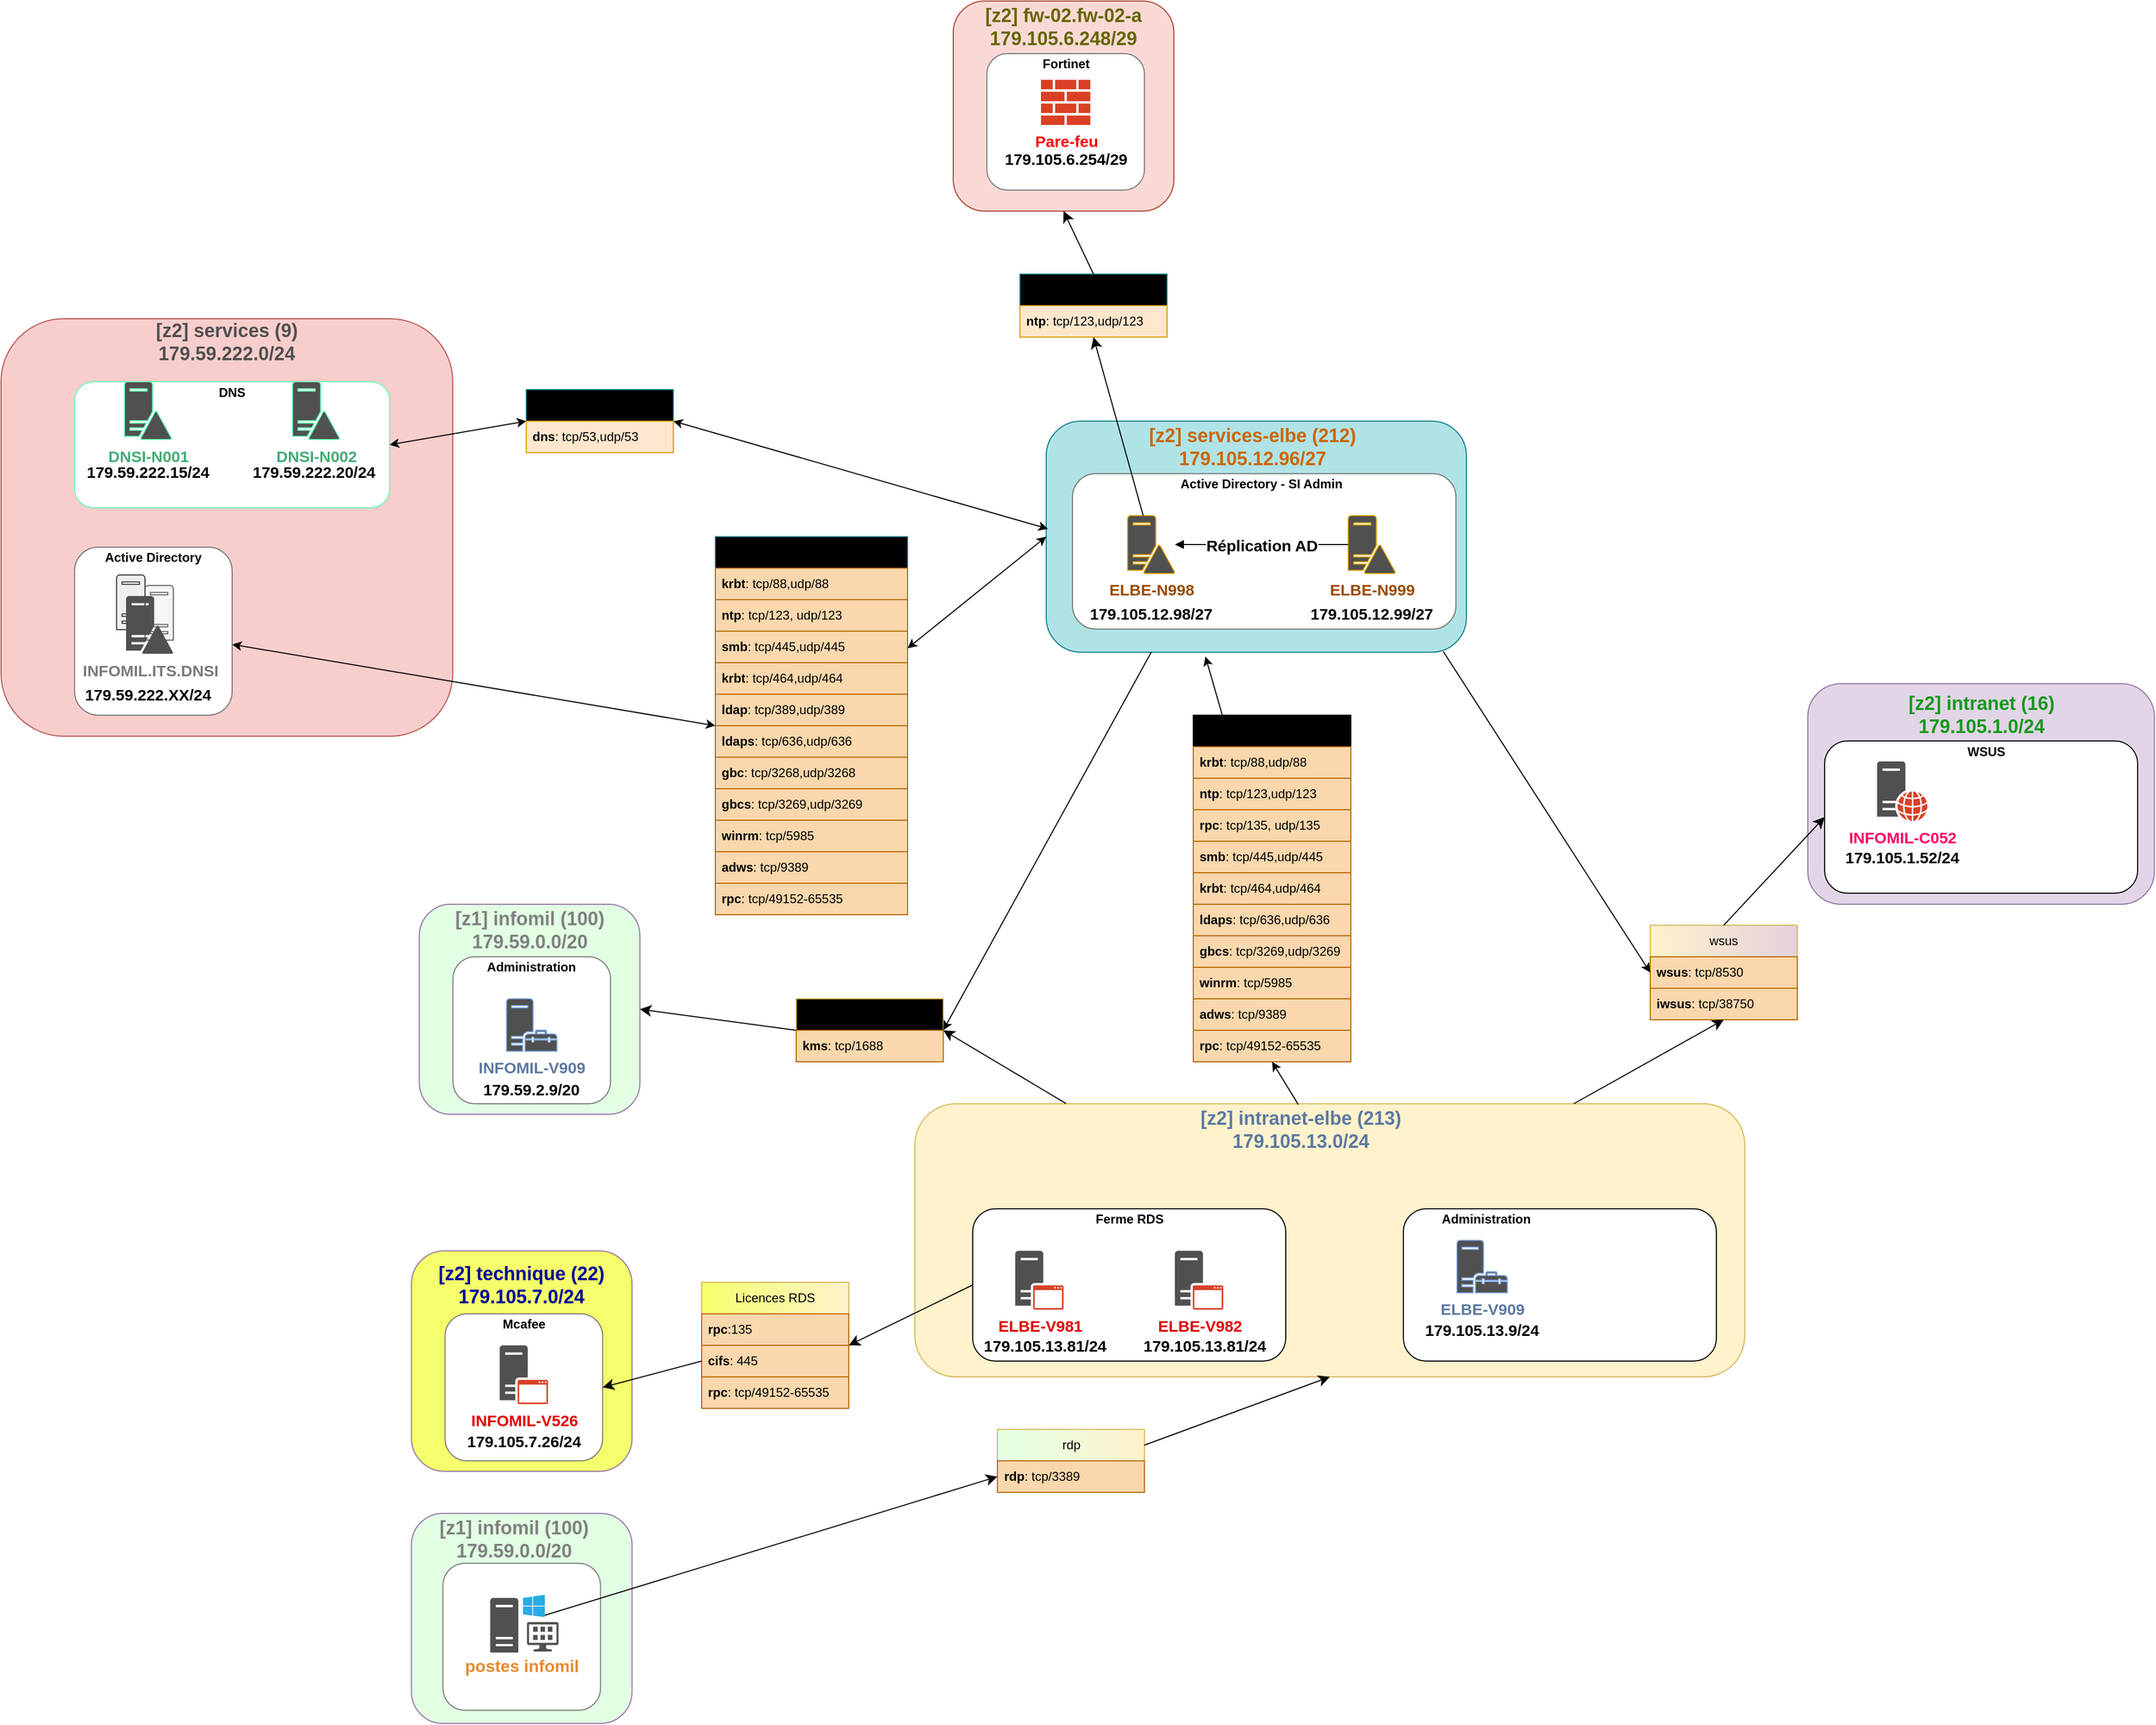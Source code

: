 <mxfile version="28.0.7" pages="2">
  <diagram name="Page-1" id="e3a06f82-3646-2815-327d-82caf3d4e204">
    <mxGraphModel dx="1872" dy="2447" grid="1" gridSize="10" guides="1" tooltips="1" connect="1" arrows="1" fold="1" page="1" pageScale="1.5" pageWidth="1169" pageHeight="826" background="none" math="0" shadow="0">
      <root>
        <mxCell id="0" style=";html=1;" />
        <mxCell id="1" style=";html=1;" parent="0" />
        <mxCell id="O3XaBwSNjldFRdvkfMUZ-5" value="" style="rounded=1;whiteSpace=wrap;html=1;fillColor=#e1d5e7;strokeColor=#9673a6;" parent="1" vertex="1">
          <mxGeometry x="1790" y="420" width="330" height="210" as="geometry" />
        </mxCell>
        <mxCell id="O3XaBwSNjldFRdvkfMUZ-9" value="" style="rounded=1;whiteSpace=wrap;html=1;" parent="1" vertex="1">
          <mxGeometry x="1806" y="474.5" width="298" height="145" as="geometry" />
        </mxCell>
        <mxCell id="P7BTm-_L4cfaCm62bloA-16" value="" style="rounded=1;whiteSpace=wrap;html=1;fillColor=#fff2cc;strokeColor=#d6b656;" parent="1" vertex="1">
          <mxGeometry x="940" y="820" width="790" height="260" as="geometry" />
        </mxCell>
        <mxCell id="P7BTm-_L4cfaCm62bloA-14" value="" style="rounded=1;whiteSpace=wrap;html=1;fillColor=#b0e3e6;strokeColor=#0e8088;" parent="1" vertex="1">
          <mxGeometry x="1065" y="170" width="400" height="220" as="geometry" />
        </mxCell>
        <mxCell id="swrAytAFnw1aSF5I_62J-4" value="" style="rounded=1;whiteSpace=wrap;html=1;fillColor=#E2FFE4;strokeColor=#9673a6;" parent="1" vertex="1">
          <mxGeometry x="468.2" y="630" width="210" height="200" as="geometry" />
        </mxCell>
        <mxCell id="P7BTm-_L4cfaCm62bloA-67" value="" style="rounded=1;whiteSpace=wrap;html=1;fillColor=#f8cecc;strokeColor=#b85450;" parent="1" vertex="1">
          <mxGeometry x="70" y="72.5" width="430" height="397.5" as="geometry" />
        </mxCell>
        <mxCell id="P7BTm-_L4cfaCm62bloA-84" value="" style="rounded=1;whiteSpace=wrap;html=1;strokeColor=light-dark(#66ffb3, #ededed);" parent="1" vertex="1">
          <mxGeometry x="140" y="132.5" width="300" height="120" as="geometry" />
        </mxCell>
        <mxCell id="P7BTm-_L4cfaCm62bloA-106" style="rounded=0;orthogonalLoop=1;jettySize=auto;html=1;entryX=0.5;entryY=1;entryDx=0;entryDy=0;exitX=0.462;exitY=0.003;exitDx=0;exitDy=0;exitPerimeter=0;" parent="1" source="P7BTm-_L4cfaCm62bloA-16" target="P7BTm-_L4cfaCm62bloA-45" edge="1">
          <mxGeometry relative="1" as="geometry">
            <mxPoint x="1500" y="810" as="sourcePoint" />
          </mxGeometry>
        </mxCell>
        <mxCell id="swrAytAFnw1aSF5I_62J-13" style="edgeStyle=none;curved=1;rounded=0;orthogonalLoop=1;jettySize=auto;html=1;entryX=1;entryY=0.5;entryDx=0;entryDy=0;fontSize=12;startSize=8;endSize=8;exitX=0.182;exitY=-0.001;exitDx=0;exitDy=0;exitPerimeter=0;" parent="1" source="P7BTm-_L4cfaCm62bloA-16" target="swrAytAFnw1aSF5I_62J-10" edge="1">
          <mxGeometry relative="1" as="geometry" />
        </mxCell>
        <mxCell id="P7BTm-_L4cfaCm62bloA-32" value="" style="rounded=1;whiteSpace=wrap;html=1;" parent="1" vertex="1">
          <mxGeometry x="995" y="920" width="298" height="145" as="geometry" />
        </mxCell>
        <mxCell id="P7BTm-_L4cfaCm62bloA-34" value="" style="rounded=1;whiteSpace=wrap;html=1;" parent="1" vertex="1">
          <mxGeometry x="1405" y="920" width="298" height="145" as="geometry" />
        </mxCell>
        <mxCell id="P7BTm-_L4cfaCm62bloA-103" style="rounded=0;orthogonalLoop=1;jettySize=auto;html=1;entryX=1;entryY=0.5;entryDx=0;entryDy=0;exitX=0.004;exitY=0.466;exitDx=0;exitDy=0;exitPerimeter=0;startArrow=classic;startFill=1;" parent="1" source="P7BTm-_L4cfaCm62bloA-14" target="P7BTm-_L4cfaCm62bloA-74" edge="1">
          <mxGeometry relative="1" as="geometry">
            <mxPoint x="1060" y="280" as="sourcePoint" />
          </mxGeometry>
        </mxCell>
        <mxCell id="P7BTm-_L4cfaCm62bloA-8" style="edgeStyle=orthogonalEdgeStyle;rounded=0;orthogonalLoop=1;jettySize=auto;html=1;endArrow=block;endFill=1;" parent="1" source="P7BTm-_L4cfaCm62bloA-5" target="P7BTm-_L4cfaCm62bloA-6" edge="1">
          <mxGeometry relative="1" as="geometry" />
        </mxCell>
        <mxCell id="P7BTm-_L4cfaCm62bloA-15" value="[z2] services-elbe (212)&lt;div&gt;179.105.12.96/27&lt;/div&gt;" style="text;strokeColor=none;align=center;fillColor=none;html=1;verticalAlign=middle;whiteSpace=wrap;rounded=0;fontSize=18;fontStyle=1;fontColor=light-dark(#CC6600,#24CBF7);" parent="1" vertex="1">
          <mxGeometry x="1160" y="180" width="202.5" height="30" as="geometry" />
        </mxCell>
        <mxCell id="P7BTm-_L4cfaCm62bloA-21" value="[z2] intranet-elbe (213)&lt;div&gt;179.105.13.0/24&lt;/div&gt;" style="text;strokeColor=none;align=center;fillColor=none;html=1;verticalAlign=middle;whiteSpace=wrap;rounded=0;fontSize=18;fontStyle=1;fontColor=light-dark(#5C79A3,#24CBF7);" parent="1" vertex="1">
          <mxGeometry x="1210" y="830" width="195" height="30" as="geometry" />
        </mxCell>
        <mxCell id="P7BTm-_L4cfaCm62bloA-23" value="" style="group" parent="1" vertex="1" connectable="0">
          <mxGeometry x="1105" y="260" width="350" height="110" as="geometry" />
        </mxCell>
        <mxCell id="swrAytAFnw1aSF5I_62J-20" value="" style="rounded=1;whiteSpace=wrap;html=1;strokeColor=light-dark(#7A7A7A,#EDEDED);labelBackgroundColor=default;fontColor=#7A7A7A;" parent="P7BTm-_L4cfaCm62bloA-23" vertex="1">
          <mxGeometry x="-15" y="-40" width="365" height="148" as="geometry" />
        </mxCell>
        <mxCell id="P7BTm-_L4cfaCm62bloA-10" value="179.105.12.98/27" style="text;strokeColor=none;align=center;fillColor=none;html=1;verticalAlign=middle;whiteSpace=wrap;rounded=0;fontSize=15;fontStyle=1" parent="P7BTm-_L4cfaCm62bloA-23" vertex="1">
          <mxGeometry y="78" width="120" height="30" as="geometry" />
        </mxCell>
        <mxCell id="P7BTm-_L4cfaCm62bloA-5" value="ELBE-N998" style="sketch=0;pointerEvents=1;shadow=0;dashed=0;html=1;labelPosition=center;verticalLabelPosition=bottom;verticalAlign=top;outlineConnect=0;align=center;shape=mxgraph.office.servers.domain_controller;fillColor=#505050;strokeColor=#d79b00;fontStyle=1;fontSize=15;fontColor=#994C00;fontFamily=Helvetica;" parent="P7BTm-_L4cfaCm62bloA-23" vertex="1">
          <mxGeometry x="37.5" width="45" height="55" as="geometry" />
        </mxCell>
        <mxCell id="swrAytAFnw1aSF5I_62J-22" value="Active Directory - SI Admin" style="text;strokeColor=none;align=center;fillColor=none;html=1;verticalAlign=middle;whiteSpace=wrap;rounded=0;fontSize=12;fontStyle=1" parent="P7BTm-_L4cfaCm62bloA-23" vertex="1">
          <mxGeometry x="70" y="-40" width="190" height="20" as="geometry" />
        </mxCell>
        <mxCell id="P7BTm-_L4cfaCm62bloA-24" value="" style="group" parent="1" vertex="1" connectable="0">
          <mxGeometry x="1315" y="260" width="120" height="108" as="geometry" />
        </mxCell>
        <mxCell id="P7BTm-_L4cfaCm62bloA-11" value="179.105.12.99/27" style="text;strokeColor=none;align=center;fillColor=none;html=1;verticalAlign=middle;whiteSpace=wrap;rounded=0;fontSize=15;fontStyle=1" parent="P7BTm-_L4cfaCm62bloA-24" vertex="1">
          <mxGeometry y="78" width="120" height="30" as="geometry" />
        </mxCell>
        <mxCell id="P7BTm-_L4cfaCm62bloA-6" value="ELBE-N999" style="sketch=0;pointerEvents=1;shadow=0;dashed=0;html=1;strokeColor=#d79b00;fillColor=#505050;labelPosition=center;verticalLabelPosition=bottom;verticalAlign=top;outlineConnect=0;align=center;shape=mxgraph.office.servers.domain_controller;fontSize=15;fontStyle=1;fontColor=#994C00;fontFamily=Helvetica;" parent="P7BTm-_L4cfaCm62bloA-24" vertex="1">
          <mxGeometry x="37.5" width="45" height="55" as="geometry" />
        </mxCell>
        <mxCell id="P7BTm-_L4cfaCm62bloA-27" value="" style="group" parent="1" vertex="1" connectable="0">
          <mxGeometry x="1003" y="960" width="290" height="110" as="geometry" />
        </mxCell>
        <mxCell id="P7BTm-_L4cfaCm62bloA-25" value="ELBE-V981" style="sketch=0;pointerEvents=1;shadow=0;dashed=0;html=1;strokeColor=none;fillColor=#505050;labelPosition=center;verticalLabelPosition=bottom;verticalAlign=top;outlineConnect=0;align=center;shape=mxgraph.office.servers.application_server_orange;fontColor=light-dark(#e00000, #ededed);fontStyle=1;fontSize=15;" parent="P7BTm-_L4cfaCm62bloA-27" vertex="1">
          <mxGeometry x="32.5" width="46" height="56" as="geometry" />
        </mxCell>
        <mxCell id="P7BTm-_L4cfaCm62bloA-26" value="179.105.13.81/24" style="text;strokeColor=none;align=center;fillColor=none;html=1;verticalAlign=middle;whiteSpace=wrap;rounded=0;fontSize=15;fontStyle=1" parent="P7BTm-_L4cfaCm62bloA-27" vertex="1">
          <mxGeometry y="80" width="122" height="20" as="geometry" />
        </mxCell>
        <mxCell id="P7BTm-_L4cfaCm62bloA-28" value="" style="group" parent="1" vertex="1" connectable="0">
          <mxGeometry x="1155" y="960" width="122" height="100" as="geometry" />
        </mxCell>
        <mxCell id="P7BTm-_L4cfaCm62bloA-29" value="ELBE-V982" style="sketch=0;pointerEvents=1;shadow=0;dashed=0;html=1;strokeColor=none;fillColor=#505050;labelPosition=center;verticalLabelPosition=bottom;verticalAlign=top;outlineConnect=0;align=center;shape=mxgraph.office.servers.application_server_orange;fontColor=light-dark(#e00000, #ededed);fontStyle=1;fontSize=15;" parent="P7BTm-_L4cfaCm62bloA-28" vertex="1">
          <mxGeometry x="32.5" width="46" height="56" as="geometry" />
        </mxCell>
        <mxCell id="P7BTm-_L4cfaCm62bloA-30" value="179.105.13.81/24" style="text;strokeColor=none;align=center;fillColor=none;html=1;verticalAlign=middle;whiteSpace=wrap;rounded=0;fontSize=15;fontStyle=1" parent="P7BTm-_L4cfaCm62bloA-28" vertex="1">
          <mxGeometry y="80" width="122" height="20" as="geometry" />
        </mxCell>
        <mxCell id="P7BTm-_L4cfaCm62bloA-22" value="" style="group" parent="1" vertex="1" connectable="0">
          <mxGeometry x="1420" y="950" width="120" height="100" as="geometry" />
        </mxCell>
        <mxCell id="P7BTm-_L4cfaCm62bloA-31" value="" style="group" parent="P7BTm-_L4cfaCm62bloA-22" vertex="1" connectable="0">
          <mxGeometry width="120" height="100" as="geometry" />
        </mxCell>
        <mxCell id="P7BTm-_L4cfaCm62bloA-7" value="ELBE-V909" style="sketch=0;pointerEvents=1;shadow=0;dashed=0;html=1;strokeColor=#7EA6E0;labelPosition=center;verticalLabelPosition=bottom;verticalAlign=top;align=center;fillColor=#505050;shape=mxgraph.mscae.system_center.management_point;fontSize=15;fontStyle=1;fillStyle=auto;fontColor=#5C79A3;" parent="P7BTm-_L4cfaCm62bloA-31" vertex="1">
          <mxGeometry x="36" width="48" height="50" as="geometry" />
        </mxCell>
        <mxCell id="P7BTm-_L4cfaCm62bloA-12" value="179.105.13.9/24" style="text;strokeColor=none;align=center;fillColor=none;html=1;verticalAlign=middle;whiteSpace=wrap;rounded=0;fontSize=15;fontStyle=1" parent="P7BTm-_L4cfaCm62bloA-31" vertex="1">
          <mxGeometry y="70" width="120" height="30" as="geometry" />
        </mxCell>
        <mxCell id="P7BTm-_L4cfaCm62bloA-36" value="Administration" style="text;strokeColor=none;align=center;fillColor=none;html=1;verticalAlign=middle;whiteSpace=wrap;rounded=0;fontStyle=1" parent="1" vertex="1">
          <mxGeometry x="1434" y="920" width="100" height="20" as="geometry" />
        </mxCell>
        <mxCell id="P7BTm-_L4cfaCm62bloA-37" value="Ferme RDS" style="text;strokeColor=none;align=center;fillColor=none;html=1;verticalAlign=middle;whiteSpace=wrap;rounded=0;fontStyle=1" parent="1" vertex="1">
          <mxGeometry x="1101.5" y="920" width="85" height="20" as="geometry" />
        </mxCell>
        <mxCell id="P7BTm-_L4cfaCm62bloA-45" value="srv.auth2k19" style="swimlane;fontStyle=0;childLayout=stackLayout;horizontal=1;startSize=30;horizontalStack=0;resizeParent=1;resizeParentMax=0;resizeLast=0;collapsible=1;marginBottom=0;whiteSpace=wrap;html=1;fillColor=#b0e3e6;strokeColor=default;gradientColor=light-dark(#fff2cc, #ededed);" parent="1" vertex="1">
          <mxGeometry x="1205" y="450" width="150" height="330" as="geometry">
            <mxRectangle x="1143" y="450" width="90" height="30" as="alternateBounds" />
          </mxGeometry>
        </mxCell>
        <mxCell id="P7BTm-_L4cfaCm62bloA-46" value="&lt;b&gt;krbt&lt;/b&gt;: tcp/88,udp/88" style="text;strokeColor=#b46504;fillColor=#fad7ac;align=left;verticalAlign=middle;spacingLeft=4;spacingRight=4;overflow=hidden;points=[[0,0.5],[1,0.5]];portConstraint=eastwest;rotatable=0;whiteSpace=wrap;html=1;fontSize=12;" parent="P7BTm-_L4cfaCm62bloA-45" vertex="1">
          <mxGeometry y="30" width="150" height="30" as="geometry" />
        </mxCell>
        <mxCell id="P7BTm-_L4cfaCm62bloA-47" value="&lt;b&gt;ntp&lt;/b&gt;: tcp/123,udp/123" style="text;strokeColor=#b46504;fillColor=#fad7ac;align=left;verticalAlign=middle;spacingLeft=4;spacingRight=4;overflow=hidden;points=[[0,0.5],[1,0.5]];portConstraint=eastwest;rotatable=0;whiteSpace=wrap;html=1;fontSize=12;" parent="P7BTm-_L4cfaCm62bloA-45" vertex="1">
          <mxGeometry y="60" width="150" height="30" as="geometry" />
        </mxCell>
        <mxCell id="O3XaBwSNjldFRdvkfMUZ-1" value="&lt;b&gt;rpc&lt;/b&gt;: tcp/135, udp/135" style="text;strokeColor=#b46504;fillColor=#fad7ac;align=left;verticalAlign=middle;spacingLeft=4;spacingRight=4;overflow=hidden;points=[[0,0.5],[1,0.5]];portConstraint=eastwest;rotatable=0;whiteSpace=wrap;html=1;fontSize=12;" parent="P7BTm-_L4cfaCm62bloA-45" vertex="1">
          <mxGeometry y="90" width="150" height="30" as="geometry" />
        </mxCell>
        <mxCell id="P7BTm-_L4cfaCm62bloA-59" value="&lt;b&gt;smb&lt;/b&gt;: tcp/445,udp/445" style="text;strokeColor=#b46504;fillColor=#fad7ac;align=left;verticalAlign=middle;spacingLeft=4;spacingRight=4;overflow=hidden;points=[[0,0.5],[1,0.5]];portConstraint=eastwest;rotatable=0;whiteSpace=wrap;html=1;fontSize=12;" parent="P7BTm-_L4cfaCm62bloA-45" vertex="1">
          <mxGeometry y="120" width="150" height="30" as="geometry" />
        </mxCell>
        <mxCell id="P7BTm-_L4cfaCm62bloA-60" value="&lt;b&gt;krbt&lt;/b&gt;: tcp/464,udp/464" style="text;strokeColor=#b46504;fillColor=#fad7ac;align=left;verticalAlign=middle;spacingLeft=4;spacingRight=4;overflow=hidden;points=[[0,0.5],[1,0.5]];portConstraint=eastwest;rotatable=0;whiteSpace=wrap;html=1;fontSize=12;" parent="P7BTm-_L4cfaCm62bloA-45" vertex="1">
          <mxGeometry y="150" width="150" height="30" as="geometry" />
        </mxCell>
        <mxCell id="P7BTm-_L4cfaCm62bloA-61" value="&lt;b&gt;ldaps&lt;/b&gt;: tcp/636,udp/636" style="text;strokeColor=#b46504;fillColor=#fad7ac;align=left;verticalAlign=middle;spacingLeft=4;spacingRight=4;overflow=hidden;points=[[0,0.5],[1,0.5]];portConstraint=eastwest;rotatable=0;whiteSpace=wrap;html=1;fontSize=12;" parent="P7BTm-_L4cfaCm62bloA-45" vertex="1">
          <mxGeometry y="180" width="150" height="30" as="geometry" />
        </mxCell>
        <mxCell id="P7BTm-_L4cfaCm62bloA-62" value="&lt;b&gt;gbcs&lt;/b&gt;: tcp/3269,udp/3269" style="text;strokeColor=#b46504;fillColor=#fad7ac;align=left;verticalAlign=middle;spacingLeft=4;spacingRight=4;overflow=hidden;points=[[0,0.5],[1,0.5]];portConstraint=eastwest;rotatable=0;whiteSpace=wrap;html=1;fontSize=12;" parent="P7BTm-_L4cfaCm62bloA-45" vertex="1">
          <mxGeometry y="210" width="150" height="30" as="geometry" />
        </mxCell>
        <mxCell id="P7BTm-_L4cfaCm62bloA-63" value="&lt;b&gt;winrm&lt;/b&gt;: tcp/5985" style="text;strokeColor=#b46504;fillColor=#fad7ac;align=left;verticalAlign=middle;spacingLeft=4;spacingRight=4;overflow=hidden;points=[[0,0.5],[1,0.5]];portConstraint=eastwest;rotatable=0;whiteSpace=wrap;html=1;fontSize=12;" parent="P7BTm-_L4cfaCm62bloA-45" vertex="1">
          <mxGeometry y="240" width="150" height="30" as="geometry" />
        </mxCell>
        <mxCell id="P7BTm-_L4cfaCm62bloA-64" value="&lt;b&gt;adws&lt;/b&gt;: tcp/9389" style="text;strokeColor=#b46504;fillColor=#fad7ac;align=left;verticalAlign=middle;spacingLeft=4;spacingRight=4;overflow=hidden;points=[[0,0.5],[1,0.5]];portConstraint=eastwest;rotatable=0;whiteSpace=wrap;html=1;fontSize=12;" parent="P7BTm-_L4cfaCm62bloA-45" vertex="1">
          <mxGeometry y="270" width="150" height="30" as="geometry" />
        </mxCell>
        <mxCell id="P7BTm-_L4cfaCm62bloA-65" value="&lt;b&gt;rpc&lt;/b&gt;: tcp/49152-65535" style="text;strokeColor=#b46504;fillColor=#fad7ac;align=left;verticalAlign=middle;spacingLeft=4;spacingRight=4;overflow=hidden;points=[[0,0.5],[1,0.5]];portConstraint=eastwest;rotatable=0;whiteSpace=wrap;html=1;fontSize=12;" parent="P7BTm-_L4cfaCm62bloA-45" vertex="1">
          <mxGeometry y="300" width="150" height="30" as="geometry" />
        </mxCell>
        <mxCell id="P7BTm-_L4cfaCm62bloA-68" value="&lt;b&gt;&lt;font&gt;[z2] services (9)&lt;/font&gt;&lt;/b&gt;&lt;div&gt;&lt;b&gt;&lt;font&gt;179.59.222.0/24&lt;/font&gt;&lt;/b&gt;&lt;/div&gt;" style="text;strokeColor=none;align=center;fillColor=none;html=1;verticalAlign=middle;whiteSpace=wrap;rounded=0;labelBackgroundColor=none;fontColor=light-dark(#505050,#24CBF7);fontSize=18;" parent="1" vertex="1">
          <mxGeometry x="210" y="80" width="150" height="30" as="geometry" />
        </mxCell>
        <mxCell id="P7BTm-_L4cfaCm62bloA-69" value="&lt;b&gt;&lt;font style=&quot;font-size: 15px; color: rgb(68, 171, 119);&quot;&gt;DNSI-N001&lt;/font&gt;&lt;/b&gt;" style="sketch=0;pointerEvents=1;shadow=0;dashed=0;html=1;strokeColor=#66FFB3;fillColor=#505050;labelPosition=center;verticalLabelPosition=bottom;verticalAlign=top;outlineConnect=0;align=center;shape=mxgraph.office.servers.domain_controller;" parent="1" vertex="1">
          <mxGeometry x="187.5" y="132.5" width="45" height="55" as="geometry" />
        </mxCell>
        <mxCell id="P7BTm-_L4cfaCm62bloA-70" value="&lt;font style=&quot;font-size: 15px; color: rgb(68, 171, 119);&quot;&gt;&lt;b&gt;DNSI-N002&lt;/b&gt;&lt;/font&gt;" style="sketch=0;pointerEvents=1;shadow=0;dashed=0;html=1;strokeColor=#66FFB3;fillColor=#505050;labelPosition=center;verticalLabelPosition=bottom;verticalAlign=top;outlineConnect=0;align=center;shape=mxgraph.office.servers.domain_controller;" parent="1" vertex="1">
          <mxGeometry x="347.5" y="132.5" width="45" height="55" as="geometry" />
        </mxCell>
        <mxCell id="P7BTm-_L4cfaCm62bloA-104" style="rounded=0;orthogonalLoop=1;jettySize=auto;html=1;exitX=0;exitY=0.5;exitDx=0;exitDy=0;entryX=1;entryY=0.5;entryDx=0;entryDy=0;startArrow=classic;startFill=1;" parent="1" source="P7BTm-_L4cfaCm62bloA-74" target="P7BTm-_L4cfaCm62bloA-84" edge="1">
          <mxGeometry relative="1" as="geometry" />
        </mxCell>
        <mxCell id="P7BTm-_L4cfaCm62bloA-74" value="dns" style="swimlane;fontStyle=0;childLayout=stackLayout;horizontal=1;startSize=30;horizontalStack=0;resizeParent=1;resizeParentMax=0;resizeLast=0;collapsible=1;marginBottom=0;whiteSpace=wrap;html=1;fillColor=#b0e3e6;strokeColor=#0e8088;align=center;verticalAlign=middle;swimlaneFillColor=none;fontFamily=Helvetica;fontSize=12;fontColor=default;gradientColor=light-dark(#f8cecc, #d0635f);gradientDirection=west;" parent="1" vertex="1">
          <mxGeometry x="570" y="140" width="140" height="60" as="geometry">
            <mxRectangle x="570" y="42.5" width="90" height="30" as="alternateBounds" />
          </mxGeometry>
        </mxCell>
        <mxCell id="P7BTm-_L4cfaCm62bloA-75" value="&lt;b&gt;dns&lt;/b&gt;: tcp/53,udp/53" style="text;strokeColor=#d79b00;fillColor=#ffe6cc;align=left;verticalAlign=middle;spacingLeft=4;spacingRight=4;overflow=hidden;points=[[0,0.5],[1,0.5]];portConstraint=eastwest;rotatable=0;whiteSpace=wrap;html=1;fontFamily=Helvetica;fontSize=12;fontColor=default;fontStyle=0;horizontal=1;" parent="P7BTm-_L4cfaCm62bloA-74" vertex="1">
          <mxGeometry y="30" width="140" height="30" as="geometry" />
        </mxCell>
        <mxCell id="P7BTm-_L4cfaCm62bloA-82" value="179.59.222.15/24" style="text;strokeColor=none;align=center;fillColor=none;html=1;verticalAlign=middle;whiteSpace=wrap;rounded=0;fontSize=15;fontStyle=1" parent="1" vertex="1">
          <mxGeometry x="150" y="207.5" width="120" height="20" as="geometry" />
        </mxCell>
        <mxCell id="P7BTm-_L4cfaCm62bloA-83" value="179.59.222.20/24" style="text;strokeColor=none;align=center;fillColor=none;html=1;verticalAlign=middle;whiteSpace=wrap;rounded=0;fontSize=15;fontStyle=1" parent="1" vertex="1">
          <mxGeometry x="307.5" y="207.5" width="120" height="20" as="geometry" />
        </mxCell>
        <mxCell id="P7BTm-_L4cfaCm62bloA-117" style="rounded=0;orthogonalLoop=1;jettySize=auto;html=1;entryX=0;entryY=0.5;entryDx=0;entryDy=0;startArrow=classic;startFill=1;" parent="1" source="P7BTm-_L4cfaCm62bloA-85" target="P7BTm-_L4cfaCm62bloA-113" edge="1">
          <mxGeometry relative="1" as="geometry" />
        </mxCell>
        <mxCell id="P7BTm-_L4cfaCm62bloA-85" value="" style="rounded=1;whiteSpace=wrap;html=1;strokeColor=light-dark(#7A7A7A,#EDEDED);labelBackgroundColor=default;fontColor=#7A7A7A;" parent="1" vertex="1">
          <mxGeometry x="140" y="290" width="150" height="160" as="geometry" />
        </mxCell>
        <mxCell id="P7BTm-_L4cfaCm62bloA-88" value="179.59.222.XX/24" style="text;strokeColor=none;align=center;fillColor=none;html=1;verticalAlign=middle;whiteSpace=wrap;rounded=0;fontSize=15;fontStyle=1" parent="1" vertex="1">
          <mxGeometry x="150" y="420" width="120" height="20" as="geometry" />
        </mxCell>
        <mxCell id="P7BTm-_L4cfaCm62bloA-95" value="" style="group;fontSize=15;" parent="1" vertex="1" connectable="0">
          <mxGeometry x="180" y="316.5" width="54" height="75" as="geometry" />
        </mxCell>
        <mxCell id="P7BTm-_L4cfaCm62bloA-93" value="" style="sketch=0;pointerEvents=1;shadow=0;dashed=0;html=1;strokeColor=#666666;fillColor=#f5f5f5;labelPosition=center;verticalLabelPosition=bottom;verticalAlign=top;outlineConnect=0;align=center;shape=mxgraph.office.servers.server_generic;fontColor=#333333;" parent="P7BTm-_L4cfaCm62bloA-95" vertex="1">
          <mxGeometry x="27" y="10" width="27" height="52" as="geometry" />
        </mxCell>
        <mxCell id="P7BTm-_L4cfaCm62bloA-94" value="" style="sketch=0;pointerEvents=1;shadow=0;dashed=0;html=1;strokeColor=#36393d;fillColor=#eeeeee;labelPosition=center;verticalLabelPosition=bottom;verticalAlign=top;outlineConnect=0;align=center;shape=mxgraph.office.servers.server_generic;" parent="P7BTm-_L4cfaCm62bloA-95" vertex="1">
          <mxGeometry width="27" height="52" as="geometry" />
        </mxCell>
        <mxCell id="P7BTm-_L4cfaCm62bloA-90" value="INFOMIL.ITS.DNSI" style="sketch=0;pointerEvents=1;shadow=0;dashed=0;html=1;strokeColor=none;fillColor=#505050;labelPosition=center;verticalLabelPosition=bottom;verticalAlign=top;outlineConnect=0;align=center;shape=mxgraph.office.servers.domain_controller;fontSize=15;fontStyle=1;fontColor=#7A7A7A;" parent="P7BTm-_L4cfaCm62bloA-95" vertex="1">
          <mxGeometry x="9" y="20" width="45" height="55" as="geometry" />
        </mxCell>
        <mxCell id="P7BTm-_L4cfaCm62bloA-105" style="rounded=0;orthogonalLoop=1;jettySize=auto;html=1;entryX=0.379;entryY=1.019;entryDx=0;entryDy=0;entryPerimeter=0;" parent="1" source="P7BTm-_L4cfaCm62bloA-45" target="P7BTm-_L4cfaCm62bloA-14" edge="1">
          <mxGeometry relative="1" as="geometry" />
        </mxCell>
        <mxCell id="P7BTm-_L4cfaCm62bloA-113" value="srv.relation-approbation" style="swimlane;fontStyle=0;childLayout=stackLayout;horizontal=1;startSize=30;horizontalStack=0;resizeParent=1;resizeParentMax=0;resizeLast=0;collapsible=1;marginBottom=0;whiteSpace=wrap;html=1;fillColor=#b0e3e6;strokeColor=#0e8088;gradientColor=light-dark(#f8cecc, #d0635f);swimlaneFillColor=none;gradientDirection=west;" parent="1" vertex="1">
          <mxGeometry x="750" y="280" width="183" height="360" as="geometry">
            <mxRectangle x="750" y="280" width="60" height="30" as="alternateBounds" />
          </mxGeometry>
        </mxCell>
        <mxCell id="P7BTm-_L4cfaCm62bloA-114" value="&lt;b&gt;krbt&lt;/b&gt;: tcp/88,udp/88" style="text;strokeColor=#b46504;fillColor=#fad7ac;align=left;verticalAlign=middle;spacingLeft=4;spacingRight=4;overflow=hidden;points=[[0,0.5],[1,0.5]];portConstraint=eastwest;rotatable=0;whiteSpace=wrap;html=1;" parent="P7BTm-_L4cfaCm62bloA-113" vertex="1">
          <mxGeometry y="30" width="183" height="30" as="geometry" />
        </mxCell>
        <mxCell id="swrAytAFnw1aSF5I_62J-1" value="&lt;b&gt;ntp&lt;/b&gt;: tcp/123, udp/123" style="text;strokeColor=#b46504;fillColor=#fad7ac;align=left;verticalAlign=middle;spacingLeft=4;spacingRight=4;overflow=hidden;points=[[0,0.5],[1,0.5]];portConstraint=eastwest;rotatable=0;whiteSpace=wrap;html=1;" parent="P7BTm-_L4cfaCm62bloA-113" vertex="1">
          <mxGeometry y="60" width="183" height="30" as="geometry" />
        </mxCell>
        <mxCell id="P7BTm-_L4cfaCm62bloA-115" value="&lt;b&gt;smb&lt;/b&gt;: tcp/445,udp/445" style="text;strokeColor=#b46504;fillColor=#fad7ac;align=left;verticalAlign=middle;spacingLeft=4;spacingRight=4;overflow=hidden;points=[[0,0.5],[1,0.5]];portConstraint=eastwest;rotatable=0;whiteSpace=wrap;html=1;" parent="P7BTm-_L4cfaCm62bloA-113" vertex="1">
          <mxGeometry y="90" width="183" height="30" as="geometry" />
        </mxCell>
        <mxCell id="P7BTm-_L4cfaCm62bloA-116" value="&lt;b&gt;krbt&lt;/b&gt;: tcp/464,udp/464" style="text;strokeColor=#b46504;fillColor=#fad7ac;align=left;verticalAlign=middle;spacingLeft=4;spacingRight=4;overflow=hidden;points=[[0,0.5],[1,0.5]];portConstraint=eastwest;rotatable=0;whiteSpace=wrap;html=1;" parent="P7BTm-_L4cfaCm62bloA-113" vertex="1">
          <mxGeometry y="120" width="183" height="30" as="geometry" />
        </mxCell>
        <mxCell id="P7BTm-_L4cfaCm62bloA-122" value="&lt;b style=&quot;&quot;&gt;ldap&lt;/b&gt;: tcp/389,udp/389" style="text;strokeColor=#b46504;fillColor=#fad7ac;align=left;verticalAlign=middle;spacingLeft=4;spacingRight=4;overflow=hidden;points=[[0,0.5],[1,0.5]];portConstraint=eastwest;rotatable=0;whiteSpace=wrap;html=1;" parent="P7BTm-_L4cfaCm62bloA-113" vertex="1">
          <mxGeometry y="150" width="183" height="30" as="geometry" />
        </mxCell>
        <mxCell id="P7BTm-_L4cfaCm62bloA-130" value="&lt;b&gt;ldaps&lt;/b&gt;: tcp/636,udp/636" style="text;strokeColor=#b46504;fillColor=#fad7ac;align=left;verticalAlign=middle;spacingLeft=4;spacingRight=4;overflow=hidden;points=[[0,0.5],[1,0.5]];portConstraint=eastwest;rotatable=0;whiteSpace=wrap;html=1;" parent="P7BTm-_L4cfaCm62bloA-113" vertex="1">
          <mxGeometry y="180" width="183" height="30" as="geometry" />
        </mxCell>
        <mxCell id="P7BTm-_L4cfaCm62bloA-128" value="&lt;b style=&quot;&quot;&gt;gbc&lt;/b&gt;: tcp/3268,udp/3268" style="text;strokeColor=#b46504;fillColor=#fad7ac;align=left;verticalAlign=middle;spacingLeft=4;spacingRight=4;overflow=hidden;points=[[0,0.5],[1,0.5]];portConstraint=eastwest;rotatable=0;whiteSpace=wrap;html=1;" parent="P7BTm-_L4cfaCm62bloA-113" vertex="1">
          <mxGeometry y="210" width="183" height="30" as="geometry" />
        </mxCell>
        <mxCell id="P7BTm-_L4cfaCm62bloA-123" value="&lt;b&gt;gbcs&lt;/b&gt;: tcp/3269,udp/3269" style="text;strokeColor=#b46504;fillColor=#fad7ac;align=left;verticalAlign=middle;spacingLeft=4;spacingRight=4;overflow=hidden;points=[[0,0.5],[1,0.5]];portConstraint=eastwest;rotatable=0;whiteSpace=wrap;html=1;" parent="P7BTm-_L4cfaCm62bloA-113" vertex="1">
          <mxGeometry y="240" width="183" height="30" as="geometry" />
        </mxCell>
        <mxCell id="P7BTm-_L4cfaCm62bloA-124" value="&lt;b&gt;winrm&lt;/b&gt;: tcp/5985" style="text;strokeColor=#b46504;fillColor=#fad7ac;align=left;verticalAlign=middle;spacingLeft=4;spacingRight=4;overflow=hidden;points=[[0,0.5],[1,0.5]];portConstraint=eastwest;rotatable=0;whiteSpace=wrap;html=1;" parent="P7BTm-_L4cfaCm62bloA-113" vertex="1">
          <mxGeometry y="270" width="183" height="30" as="geometry" />
        </mxCell>
        <mxCell id="P7BTm-_L4cfaCm62bloA-125" value="&lt;b&gt;adws&lt;/b&gt;: tcp/9389" style="text;strokeColor=#b46504;fillColor=#fad7ac;align=left;verticalAlign=middle;spacingLeft=4;spacingRight=4;overflow=hidden;points=[[0,0.5],[1,0.5]];portConstraint=eastwest;rotatable=0;whiteSpace=wrap;html=1;" parent="P7BTm-_L4cfaCm62bloA-113" vertex="1">
          <mxGeometry y="300" width="183" height="30" as="geometry" />
        </mxCell>
        <mxCell id="P7BTm-_L4cfaCm62bloA-126" value="&lt;b&gt;rpc&lt;/b&gt;: tcp/49152-65535" style="text;strokeColor=#b46504;fillColor=#fad7ac;align=left;verticalAlign=middle;spacingLeft=4;spacingRight=4;overflow=hidden;points=[[0,0.5],[1,0.5]];portConstraint=eastwest;rotatable=0;whiteSpace=wrap;html=1;" parent="P7BTm-_L4cfaCm62bloA-113" vertex="1">
          <mxGeometry y="330" width="183" height="30" as="geometry" />
        </mxCell>
        <mxCell id="P7BTm-_L4cfaCm62bloA-118" style="rounded=0;orthogonalLoop=1;jettySize=auto;html=1;entryX=0;entryY=0.5;entryDx=0;entryDy=0;startArrow=classic;startFill=1;" parent="1" source="P7BTm-_L4cfaCm62bloA-113" target="P7BTm-_L4cfaCm62bloA-14" edge="1">
          <mxGeometry relative="1" as="geometry" />
        </mxCell>
        <mxCell id="swrAytAFnw1aSF5I_62J-5" value="[z1] infomil (100)&lt;div&gt;179.59.0.0/20&lt;/div&gt;" style="text;strokeColor=none;align=center;fillColor=none;html=1;verticalAlign=middle;whiteSpace=wrap;rounded=0;fontSize=18;fontStyle=1;fontColor=light-dark(#808080,#24CBF7);" parent="1" vertex="1">
          <mxGeometry x="475.7" y="640" width="195" height="30" as="geometry" />
        </mxCell>
        <mxCell id="swrAytAFnw1aSF5I_62J-8" value="" style="group" parent="1" vertex="1" connectable="0">
          <mxGeometry x="515.2" y="720" width="135" height="161" as="geometry" />
        </mxCell>
        <mxCell id="swrAytAFnw1aSF5I_62J-18" value="" style="rounded=1;whiteSpace=wrap;html=1;strokeColor=light-dark(#7A7A7A,#EDEDED);labelBackgroundColor=default;fontColor=#7A7A7A;" parent="swrAytAFnw1aSF5I_62J-8" vertex="1">
          <mxGeometry x="-15" y="-40" width="150" height="140" as="geometry" />
        </mxCell>
        <mxCell id="swrAytAFnw1aSF5I_62J-7" value="179.59.2.9/20" style="text;strokeColor=none;align=center;fillColor=none;html=1;verticalAlign=middle;whiteSpace=wrap;rounded=0;fontSize=15;fontStyle=1" parent="swrAytAFnw1aSF5I_62J-8" vertex="1">
          <mxGeometry y="71" width="120" height="30" as="geometry" />
        </mxCell>
        <mxCell id="swrAytAFnw1aSF5I_62J-21" value="Administration" style="text;strokeColor=none;align=center;fillColor=none;html=1;verticalAlign=middle;whiteSpace=wrap;rounded=0;fontSize=12;fontStyle=1" parent="swrAytAFnw1aSF5I_62J-8" vertex="1">
          <mxGeometry x="-5.0" y="-40" width="130" height="20" as="geometry" />
        </mxCell>
        <mxCell id="7HlgDkluVlPvoWs8aqmu-2" value="INFOMIL-V909" style="sketch=0;pointerEvents=1;shadow=0;dashed=0;html=1;strokeColor=#7EA6E0;labelPosition=center;verticalLabelPosition=bottom;verticalAlign=top;align=center;fillColor=#505050;shape=mxgraph.mscae.system_center.management_point;fontSize=15;fontStyle=1;fillStyle=auto;fontColor=#5C79A3;" vertex="1" parent="swrAytAFnw1aSF5I_62J-8">
          <mxGeometry x="36" width="48" height="50" as="geometry" />
        </mxCell>
        <mxCell id="P7BTm-_L4cfaCm62bloA-9" value="&lt;span&gt;&lt;font style=&quot;font-size: 15px;&quot;&gt;Réplication AD&lt;/font&gt;&lt;/span&gt;" style="edgeStyle=orthogonalEdgeStyle;rounded=0;orthogonalLoop=1;jettySize=auto;html=1;endArrow=block;endFill=1;fontStyle=1" parent="1" source="P7BTm-_L4cfaCm62bloA-6" target="P7BTm-_L4cfaCm62bloA-5" edge="1">
          <mxGeometry relative="1" as="geometry" />
        </mxCell>
        <mxCell id="swrAytAFnw1aSF5I_62J-14" style="edgeStyle=none;curved=1;rounded=0;orthogonalLoop=1;jettySize=auto;html=1;entryX=1;entryY=0.5;entryDx=0;entryDy=0;fontSize=12;startSize=8;endSize=8;exitX=0;exitY=0.5;exitDx=0;exitDy=0;" parent="1" source="swrAytAFnw1aSF5I_62J-10" target="swrAytAFnw1aSF5I_62J-4" edge="1">
          <mxGeometry relative="1" as="geometry">
            <mxPoint x="811.8" y="871.67" as="sourcePoint" />
          </mxGeometry>
        </mxCell>
        <mxCell id="swrAytAFnw1aSF5I_62J-10" value="kms" style="swimlane;fontStyle=0;childLayout=stackLayout;horizontal=1;startSize=30;horizontalStack=0;resizeParent=1;resizeParentMax=0;resizeLast=0;collapsible=1;marginBottom=0;whiteSpace=wrap;html=1;fillColor=light-dark(#b0e3e6, #281d00);strokeColor=#d6b656;gradientColor=light-dark(#e2ffe4, #ededed);gradientDirection=east;" parent="1" vertex="1">
          <mxGeometry x="827" y="720" width="140" height="60" as="geometry">
            <mxRectangle x="827" y="720" width="100" height="30" as="alternateBounds" />
          </mxGeometry>
        </mxCell>
        <mxCell id="swrAytAFnw1aSF5I_62J-11" value="&lt;b&gt;kms&lt;/b&gt;: tcp/1688" style="text;strokeColor=#b46504;fillColor=#fad7ac;align=left;verticalAlign=middle;spacingLeft=4;spacingRight=4;overflow=hidden;points=[[0,0.5],[1,0.5]];portConstraint=eastwest;rotatable=0;whiteSpace=wrap;html=1;" parent="swrAytAFnw1aSF5I_62J-10" vertex="1">
          <mxGeometry y="30" width="140" height="30" as="geometry" />
        </mxCell>
        <mxCell id="swrAytAFnw1aSF5I_62J-15" value="DNS" style="text;strokeColor=none;align=center;fillColor=none;html=1;verticalAlign=middle;whiteSpace=wrap;rounded=0;fontSize=12;fontStyle=1" parent="1" vertex="1">
          <mxGeometry x="260" y="132.5" width="60" height="20" as="geometry" />
        </mxCell>
        <mxCell id="swrAytAFnw1aSF5I_62J-16" value="Active Directory" style="text;strokeColor=none;align=center;fillColor=none;html=1;verticalAlign=middle;whiteSpace=wrap;rounded=0;fontSize=12;fontStyle=1" parent="1" vertex="1">
          <mxGeometry x="150" y="290" width="130" height="20" as="geometry" />
        </mxCell>
        <mxCell id="O3XaBwSNjldFRdvkfMUZ-6" value="[z2] intranet (16)&lt;div&gt;179.105.1.0/24&lt;/div&gt;" style="text;strokeColor=none;align=center;fillColor=none;html=1;verticalAlign=middle;whiteSpace=wrap;rounded=0;fontSize=18;fontStyle=1;fontColor=light-dark(#16991C,#24CBF7);" parent="1" vertex="1">
          <mxGeometry x="1857.5" y="440" width="195" height="20" as="geometry" />
        </mxCell>
        <mxCell id="O3XaBwSNjldFRdvkfMUZ-8" value="" style="group" parent="1" vertex="1" connectable="0">
          <mxGeometry x="1820" y="494" width="120" height="106" as="geometry" />
        </mxCell>
        <mxCell id="O3XaBwSNjldFRdvkfMUZ-4" value="INFOMIL-C052" style="sketch=0;pointerEvents=1;shadow=0;dashed=0;html=1;strokeColor=none;fillColor=#505050;labelPosition=center;verticalLabelPosition=bottom;verticalAlign=top;outlineConnect=0;align=center;shape=mxgraph.office.servers.web_server_orange;fontStyle=1;fontSize=15;fontColor=light-dark(#fa0064, #ededed);" parent="O3XaBwSNjldFRdvkfMUZ-8" vertex="1">
          <mxGeometry x="36" width="48" height="57" as="geometry" />
        </mxCell>
        <mxCell id="O3XaBwSNjldFRdvkfMUZ-7" value="179.105.1.52/24" style="text;strokeColor=none;align=center;fillColor=none;html=1;verticalAlign=middle;whiteSpace=wrap;rounded=0;fontSize=15;fontStyle=1" parent="O3XaBwSNjldFRdvkfMUZ-8" vertex="1">
          <mxGeometry y="76" width="120" height="30" as="geometry" />
        </mxCell>
        <mxCell id="O3XaBwSNjldFRdvkfMUZ-10" value="WSUS" style="text;strokeColor=none;align=center;fillColor=none;html=1;verticalAlign=middle;whiteSpace=wrap;rounded=0;fontStyle=1" parent="1" vertex="1">
          <mxGeometry x="1910" y="474.5" width="100" height="20" as="geometry" />
        </mxCell>
        <mxCell id="O3XaBwSNjldFRdvkfMUZ-11" value="wsus" style="swimlane;fontStyle=0;childLayout=stackLayout;horizontal=1;startSize=30;horizontalStack=0;resizeParent=1;resizeParentMax=0;resizeLast=0;collapsible=1;marginBottom=0;whiteSpace=wrap;html=1;fillColor=#fff2cc;strokeColor=#d6b656;swimlaneFillColor=none;gradientColor=#E6D0DE;gradientDirection=east;" parent="1" vertex="1">
          <mxGeometry x="1640" y="650" width="140" height="90" as="geometry">
            <mxRectangle x="1640" y="650" width="100" height="30" as="alternateBounds" />
          </mxGeometry>
        </mxCell>
        <mxCell id="O3XaBwSNjldFRdvkfMUZ-12" value="&lt;b&gt;wsus&lt;/b&gt;: tcp/8530" style="text;strokeColor=#b46504;fillColor=#fad7ac;align=left;verticalAlign=middle;spacingLeft=4;spacingRight=4;overflow=hidden;points=[[0,0.5],[1,0.5]];portConstraint=eastwest;rotatable=0;whiteSpace=wrap;html=1;" parent="O3XaBwSNjldFRdvkfMUZ-11" vertex="1">
          <mxGeometry y="30" width="140" height="30" as="geometry" />
        </mxCell>
        <mxCell id="O3XaBwSNjldFRdvkfMUZ-13" value="&lt;b&gt;iwsus&lt;/b&gt;: tcp/38750" style="text;strokeColor=#b46504;fillColor=#fad7ac;align=left;verticalAlign=middle;spacingLeft=4;spacingRight=4;overflow=hidden;points=[[0,0.5],[1,0.5]];portConstraint=eastwest;rotatable=0;whiteSpace=wrap;html=1;" parent="O3XaBwSNjldFRdvkfMUZ-11" vertex="1">
          <mxGeometry y="60" width="140" height="30" as="geometry" />
        </mxCell>
        <mxCell id="O3XaBwSNjldFRdvkfMUZ-14" value="" style="endArrow=classic;html=1;rounded=0;fontSize=12;startSize=8;endSize=8;curved=1;entryX=0.5;entryY=1;entryDx=0;entryDy=0;" parent="1" source="P7BTm-_L4cfaCm62bloA-16" target="O3XaBwSNjldFRdvkfMUZ-11" edge="1">
          <mxGeometry width="50" height="50" relative="1" as="geometry">
            <mxPoint x="1660" y="830" as="sourcePoint" />
            <mxPoint x="1710" y="780" as="targetPoint" />
          </mxGeometry>
        </mxCell>
        <mxCell id="O3XaBwSNjldFRdvkfMUZ-15" value="" style="endArrow=classic;html=1;rounded=0;fontSize=12;startSize=8;endSize=8;curved=1;exitX=0.5;exitY=0;exitDx=0;exitDy=0;entryX=0;entryY=0.5;entryDx=0;entryDy=0;" parent="1" source="O3XaBwSNjldFRdvkfMUZ-11" target="O3XaBwSNjldFRdvkfMUZ-9" edge="1">
          <mxGeometry width="50" height="50" relative="1" as="geometry">
            <mxPoint x="2080" y="660" as="sourcePoint" />
            <mxPoint x="2130" y="610" as="targetPoint" />
          </mxGeometry>
        </mxCell>
        <mxCell id="O3XaBwSNjldFRdvkfMUZ-22" value="" style="group" parent="1" vertex="1" connectable="0">
          <mxGeometry x="535.7" y="1260" width="135" height="150" as="geometry" />
        </mxCell>
        <mxCell id="C9O7eRnomlCWIc8a7bc5-1" value="" style="rounded=1;whiteSpace=wrap;html=1;fillColor=#E2FFE4;strokeColor=#9673a6;" vertex="1" parent="O3XaBwSNjldFRdvkfMUZ-22">
          <mxGeometry x="-75" y="-50" width="210" height="200" as="geometry" />
        </mxCell>
        <mxCell id="C9O7eRnomlCWIc8a7bc5-3" value="" style="rounded=1;whiteSpace=wrap;html=1;strokeColor=light-dark(#7A7A7A,#EDEDED);labelBackgroundColor=default;fontColor=#7A7A7A;" vertex="1" parent="O3XaBwSNjldFRdvkfMUZ-22">
          <mxGeometry x="-45.0" y="-2.5" width="150" height="140" as="geometry" />
        </mxCell>
        <mxCell id="C9O7eRnomlCWIc8a7bc5-2" value="[z1] infomil (100)&lt;div&gt;179.59.0.0/20&lt;/div&gt;" style="text;strokeColor=none;align=center;fillColor=none;html=1;verticalAlign=middle;whiteSpace=wrap;rounded=0;fontSize=18;fontStyle=1;fontColor=light-dark(#808080,#24CBF7);" vertex="1" parent="O3XaBwSNjldFRdvkfMUZ-22">
          <mxGeometry x="-75" y="-40" width="195" height="30" as="geometry" />
        </mxCell>
        <mxCell id="C9O7eRnomlCWIc8a7bc5-4" value="" style="group" vertex="1" connectable="0" parent="O3XaBwSNjldFRdvkfMUZ-22">
          <mxGeometry x="-30" y="27.5" width="120" height="80" as="geometry" />
        </mxCell>
        <mxCell id="O3XaBwSNjldFRdvkfMUZ-16" value="" style="sketch=0;pointerEvents=1;shadow=0;dashed=0;html=1;strokeColor=none;fillColor=#505050;labelPosition=center;verticalLabelPosition=bottom;verticalAlign=top;outlineConnect=0;align=center;shape=mxgraph.office.devices.management_console;" parent="C9O7eRnomlCWIc8a7bc5-4" vertex="1">
          <mxGeometry x="65" y="26" width="30" height="28" as="geometry" />
        </mxCell>
        <mxCell id="O3XaBwSNjldFRdvkfMUZ-21" value="" style="sketch=0;pointerEvents=1;shadow=0;dashed=0;html=1;strokeColor=none;fillColor=#505050;labelPosition=center;verticalLabelPosition=bottom;verticalAlign=top;outlineConnect=0;align=center;shape=mxgraph.office.servers.windows_server;" parent="C9O7eRnomlCWIc8a7bc5-4" vertex="1">
          <mxGeometry x="30" width="52" height="55" as="geometry" />
        </mxCell>
        <mxCell id="O3XaBwSNjldFRdvkfMUZ-23" value="postes infomil" style="text;strokeColor=none;fillColor=none;html=1;align=center;verticalAlign=middle;whiteSpace=wrap;rounded=0;fontSize=16;fontStyle=1;fontColor=#E68A2E;" parent="C9O7eRnomlCWIc8a7bc5-4" vertex="1">
          <mxGeometry y="55" width="120" height="25" as="geometry" />
        </mxCell>
        <mxCell id="O3XaBwSNjldFRdvkfMUZ-26" value="rdp" style="swimlane;fontStyle=0;childLayout=stackLayout;horizontal=1;startSize=30;horizontalStack=0;resizeParent=1;resizeParentMax=0;resizeLast=0;collapsible=1;marginBottom=0;whiteSpace=wrap;html=1;fillColor=#fff2cc;strokeColor=#d6b656;swimlaneFillColor=none;gradientColor=#E2FFE4;gradientDirection=west;" parent="1" vertex="1">
          <mxGeometry x="1018.5" y="1130" width="140" height="60" as="geometry">
            <mxRectangle x="1405" y="510" width="100" height="30" as="alternateBounds" />
          </mxGeometry>
        </mxCell>
        <mxCell id="O3XaBwSNjldFRdvkfMUZ-27" value="&lt;b&gt;rdp&lt;/b&gt;: tcp/3389" style="text;strokeColor=#b46504;fillColor=#fad7ac;align=left;verticalAlign=middle;spacingLeft=4;spacingRight=4;overflow=hidden;points=[[0,0.5],[1,0.5]];portConstraint=eastwest;rotatable=0;whiteSpace=wrap;html=1;" parent="O3XaBwSNjldFRdvkfMUZ-26" vertex="1">
          <mxGeometry y="30" width="140" height="30" as="geometry" />
        </mxCell>
        <mxCell id="O3XaBwSNjldFRdvkfMUZ-29" value="" style="endArrow=classic;html=1;rounded=0;fontSize=12;startSize=8;endSize=8;curved=1;entryX=0;entryY=0.5;entryDx=0;entryDy=0;" parent="1" source="O3XaBwSNjldFRdvkfMUZ-21" target="O3XaBwSNjldFRdvkfMUZ-27" edge="1">
          <mxGeometry width="50" height="50" relative="1" as="geometry">
            <mxPoint x="1250" y="1180" as="sourcePoint" />
            <mxPoint x="1300" y="1130" as="targetPoint" />
          </mxGeometry>
        </mxCell>
        <mxCell id="O3XaBwSNjldFRdvkfMUZ-30" value="" style="endArrow=classic;html=1;rounded=0;fontSize=12;startSize=8;endSize=8;curved=1;exitX=1;exitY=0.25;exitDx=0;exitDy=0;entryX=0.5;entryY=1;entryDx=0;entryDy=0;" parent="1" source="O3XaBwSNjldFRdvkfMUZ-26" target="P7BTm-_L4cfaCm62bloA-16" edge="1">
          <mxGeometry width="50" height="50" relative="1" as="geometry">
            <mxPoint x="1350" y="1140" as="sourcePoint" />
            <mxPoint x="1400" y="1090" as="targetPoint" />
          </mxGeometry>
        </mxCell>
        <mxCell id="O3XaBwSNjldFRdvkfMUZ-32" value="" style="rounded=1;whiteSpace=wrap;html=1;fillColor=#fad9d5;strokeColor=#ae4132;" parent="1" vertex="1">
          <mxGeometry x="976.5" y="-230" width="210" height="200" as="geometry" />
        </mxCell>
        <mxCell id="O3XaBwSNjldFRdvkfMUZ-33" value="[z2] fw-02.fw-02-a&lt;div&gt;179.105.6.248/29&lt;/div&gt;" style="text;strokeColor=none;align=center;fillColor=none;html=1;verticalAlign=middle;whiteSpace=wrap;rounded=0;fontSize=18;fontStyle=1;fontColor=light-dark(#666600,#24CBF7);" parent="1" vertex="1">
          <mxGeometry x="984" y="-220" width="195" height="30" as="geometry" />
        </mxCell>
        <mxCell id="O3XaBwSNjldFRdvkfMUZ-34" value="" style="rounded=1;whiteSpace=wrap;html=1;strokeColor=light-dark(#7A7A7A,#EDEDED);labelBackgroundColor=default;fontColor=#7A7A7A;" parent="1" vertex="1">
          <mxGeometry x="1008.5" y="-180" width="150" height="130" as="geometry" />
        </mxCell>
        <mxCell id="O3XaBwSNjldFRdvkfMUZ-36" value="179.105.6.254/29" style="text;strokeColor=none;align=center;fillColor=none;html=1;verticalAlign=middle;whiteSpace=wrap;rounded=0;fontSize=15;fontStyle=1" parent="1" vertex="1">
          <mxGeometry x="1023.5" y="-95" width="120" height="30" as="geometry" />
        </mxCell>
        <mxCell id="O3XaBwSNjldFRdvkfMUZ-37" value="Fortinet" style="text;strokeColor=none;align=center;fillColor=none;html=1;verticalAlign=middle;whiteSpace=wrap;rounded=0;fontSize=12;fontStyle=1" parent="1" vertex="1">
          <mxGeometry x="1018.5" y="-180" width="130" height="20" as="geometry" />
        </mxCell>
        <mxCell id="O3XaBwSNjldFRdvkfMUZ-38" value="&lt;font style=&quot;font-size: 15px;&quot;&gt;&lt;b&gt;Pare-feu&lt;/b&gt;&lt;/font&gt;" style="sketch=0;pointerEvents=1;shadow=0;dashed=0;html=1;strokeColor=none;labelPosition=center;verticalLabelPosition=bottom;verticalAlign=top;outlineConnect=0;align=center;shape=mxgraph.office.concepts.firewall;fillColor=#DA4026;fontColor=light-dark(#FF0000,#EDEDED);" parent="1" vertex="1">
          <mxGeometry x="1060" y="-155" width="47" height="43" as="geometry" />
        </mxCell>
        <mxCell id="O3XaBwSNjldFRdvkfMUZ-39" value="" style="endArrow=classic;html=1;rounded=0;fontSize=12;startSize=8;endSize=8;curved=1;entryX=0.5;entryY=1;entryDx=0;entryDy=0;" parent="1" source="P7BTm-_L4cfaCm62bloA-5" target="O3XaBwSNjldFRdvkfMUZ-40" edge="1">
          <mxGeometry width="50" height="50" relative="1" as="geometry">
            <mxPoint x="1160" y="110" as="sourcePoint" />
            <mxPoint x="1090" y="100" as="targetPoint" />
          </mxGeometry>
        </mxCell>
        <mxCell id="O3XaBwSNjldFRdvkfMUZ-40" value="ntp" style="swimlane;fontStyle=0;childLayout=stackLayout;horizontal=1;startSize=30;horizontalStack=0;resizeParent=1;resizeParentMax=0;resizeLast=0;collapsible=1;marginBottom=0;whiteSpace=wrap;html=1;fillColor=#b0e3e6;strokeColor=#0e8088;align=center;verticalAlign=middle;swimlaneFillColor=none;fontFamily=Helvetica;fontSize=12;fontColor=default;gradientColor=light-dark(#f8cecc, #d0635f);gradientDirection=north;" parent="1" vertex="1">
          <mxGeometry x="1040" y="30" width="140" height="60" as="geometry">
            <mxRectangle x="570" y="42.5" width="90" height="30" as="alternateBounds" />
          </mxGeometry>
        </mxCell>
        <mxCell id="O3XaBwSNjldFRdvkfMUZ-41" value="&lt;b&gt;ntp&lt;/b&gt;: tcp/123,udp/123" style="text;strokeColor=#d79b00;fillColor=#ffe6cc;align=left;verticalAlign=middle;spacingLeft=4;spacingRight=4;overflow=hidden;points=[[0,0.5],[1,0.5]];portConstraint=eastwest;rotatable=0;whiteSpace=wrap;html=1;fontFamily=Helvetica;fontSize=12;fontColor=default;fontStyle=0;horizontal=1;" parent="O3XaBwSNjldFRdvkfMUZ-40" vertex="1">
          <mxGeometry y="30" width="140" height="30" as="geometry" />
        </mxCell>
        <mxCell id="O3XaBwSNjldFRdvkfMUZ-42" value="" style="endArrow=classic;html=1;rounded=0;fontSize=12;startSize=8;endSize=8;curved=1;exitX=0.5;exitY=0;exitDx=0;exitDy=0;entryX=0.5;entryY=1;entryDx=0;entryDy=0;" parent="1" source="O3XaBwSNjldFRdvkfMUZ-40" target="O3XaBwSNjldFRdvkfMUZ-32" edge="1">
          <mxGeometry width="50" height="50" relative="1" as="geometry">
            <mxPoint x="740" y="-50" as="sourcePoint" />
            <mxPoint x="790" y="-100" as="targetPoint" />
          </mxGeometry>
        </mxCell>
        <mxCell id="O3XaBwSNjldFRdvkfMUZ-44" value="" style="rounded=1;whiteSpace=wrap;html=1;fillColor=#F5FF6B;strokeColor=#9673a6;" parent="1" vertex="1">
          <mxGeometry x="460.7" y="960" width="210" height="210" as="geometry" />
        </mxCell>
        <mxCell id="O3XaBwSNjldFRdvkfMUZ-45" value="[z2] technique (22)&lt;div&gt;179.105.7.0/24&lt;/div&gt;" style="text;strokeColor=none;align=center;fillColor=none;html=1;verticalAlign=middle;whiteSpace=wrap;rounded=0;fontSize=18;fontStyle=1;fontColor=light-dark(#000099,#24CBF7);labelBorderColor=none;" parent="1" vertex="1">
          <mxGeometry x="468.2" y="977.5" width="195" height="30" as="geometry" />
        </mxCell>
        <mxCell id="O3XaBwSNjldFRdvkfMUZ-46" value="" style="group" parent="1" vertex="1" connectable="0">
          <mxGeometry x="507.7" y="1060" width="135" height="161" as="geometry" />
        </mxCell>
        <mxCell id="O3XaBwSNjldFRdvkfMUZ-47" value="" style="rounded=1;whiteSpace=wrap;html=1;strokeColor=light-dark(#7A7A7A,#EDEDED);labelBackgroundColor=default;fontColor=#7A7A7A;" parent="O3XaBwSNjldFRdvkfMUZ-46" vertex="1">
          <mxGeometry x="-15" y="-40" width="150" height="140" as="geometry" />
        </mxCell>
        <mxCell id="O3XaBwSNjldFRdvkfMUZ-49" value="179.105.7.26/24" style="text;strokeColor=none;align=center;fillColor=none;html=1;verticalAlign=middle;whiteSpace=wrap;rounded=0;fontSize=15;fontStyle=1" parent="O3XaBwSNjldFRdvkfMUZ-46" vertex="1">
          <mxGeometry y="65.5" width="120" height="30" as="geometry" />
        </mxCell>
        <mxCell id="O3XaBwSNjldFRdvkfMUZ-50" value="Mcafee" style="text;strokeColor=none;align=center;fillColor=none;html=1;verticalAlign=middle;whiteSpace=wrap;rounded=0;fontSize=12;fontStyle=1" parent="O3XaBwSNjldFRdvkfMUZ-46" vertex="1">
          <mxGeometry x="-5.0" y="-40" width="130" height="20" as="geometry" />
        </mxCell>
        <mxCell id="O3XaBwSNjldFRdvkfMUZ-51" value="INFOMIL-V526" style="sketch=0;pointerEvents=1;shadow=0;dashed=0;html=1;strokeColor=none;fillColor=#505050;labelPosition=center;verticalLabelPosition=bottom;verticalAlign=top;outlineConnect=0;align=center;shape=mxgraph.office.servers.application_server_orange;fontColor=light-dark(#e00000, #ededed);fontStyle=1;fontSize=15;" parent="O3XaBwSNjldFRdvkfMUZ-46" vertex="1">
          <mxGeometry x="37" y="-10" width="46" height="56" as="geometry" />
        </mxCell>
        <mxCell id="O3XaBwSNjldFRdvkfMUZ-52" value="Licences RDS" style="swimlane;fontStyle=0;childLayout=stackLayout;horizontal=1;startSize=30;horizontalStack=0;resizeParent=1;resizeParentMax=0;resizeLast=0;collapsible=1;marginBottom=0;whiteSpace=wrap;html=1;fillColor=#fff2cc;strokeColor=#d6b656;gradientColor=#F5FF6B;gradientDirection=west;" parent="1" vertex="1">
          <mxGeometry x="737" y="990" width="140" height="120" as="geometry">
            <mxRectangle x="737" y="990" width="100" height="30" as="alternateBounds" />
          </mxGeometry>
        </mxCell>
        <mxCell id="O3XaBwSNjldFRdvkfMUZ-53" value="&lt;b&gt;rpc&lt;/b&gt;:135" style="text;strokeColor=#b46504;fillColor=#fad7ac;align=left;verticalAlign=middle;spacingLeft=4;spacingRight=4;overflow=hidden;points=[[0,0.5],[1,0.5]];portConstraint=eastwest;rotatable=0;whiteSpace=wrap;html=1;" parent="O3XaBwSNjldFRdvkfMUZ-52" vertex="1">
          <mxGeometry y="30" width="140" height="30" as="geometry" />
        </mxCell>
        <mxCell id="O3XaBwSNjldFRdvkfMUZ-54" value="&lt;b&gt;cifs&lt;/b&gt;: 445" style="text;strokeColor=#b46504;fillColor=#fad7ac;align=left;verticalAlign=middle;spacingLeft=4;spacingRight=4;overflow=hidden;points=[[0,0.5],[1,0.5]];portConstraint=eastwest;rotatable=0;whiteSpace=wrap;html=1;" parent="O3XaBwSNjldFRdvkfMUZ-52" vertex="1">
          <mxGeometry y="60" width="140" height="30" as="geometry" />
        </mxCell>
        <mxCell id="O3XaBwSNjldFRdvkfMUZ-57" value="&lt;b&gt;rpc&lt;/b&gt;: tcp/49152-65535" style="text;strokeColor=#b46504;fillColor=#fad7ac;align=left;verticalAlign=middle;spacingLeft=4;spacingRight=4;overflow=hidden;points=[[0,0.5],[1,0.5]];portConstraint=eastwest;rotatable=0;whiteSpace=wrap;html=1;" parent="O3XaBwSNjldFRdvkfMUZ-52" vertex="1">
          <mxGeometry y="90" width="140" height="30" as="geometry" />
        </mxCell>
        <mxCell id="O3XaBwSNjldFRdvkfMUZ-55" value="" style="endArrow=classic;html=1;rounded=0;fontSize=12;startSize=8;endSize=8;curved=1;exitX=0;exitY=0.5;exitDx=0;exitDy=0;entryX=1;entryY=0.5;entryDx=0;entryDy=0;" parent="1" source="P7BTm-_L4cfaCm62bloA-32" target="O3XaBwSNjldFRdvkfMUZ-52" edge="1">
          <mxGeometry width="50" height="50" relative="1" as="geometry">
            <mxPoint x="880" y="1150" as="sourcePoint" />
            <mxPoint x="930" y="1100" as="targetPoint" />
          </mxGeometry>
        </mxCell>
        <mxCell id="O3XaBwSNjldFRdvkfMUZ-56" value="" style="endArrow=classic;html=1;rounded=0;fontSize=12;startSize=8;endSize=8;curved=1;entryX=1;entryY=0.5;entryDx=0;entryDy=0;exitX=0;exitY=0.5;exitDx=0;exitDy=0;" parent="1" target="O3XaBwSNjldFRdvkfMUZ-47" edge="1" source="O3XaBwSNjldFRdvkfMUZ-54">
          <mxGeometry width="50" height="50" relative="1" as="geometry">
            <mxPoint x="737" y="1050" as="sourcePoint" />
            <mxPoint x="870" y="1142" as="targetPoint" />
          </mxGeometry>
        </mxCell>
        <mxCell id="7HlgDkluVlPvoWs8aqmu-1" value="" style="endArrow=classic;html=1;rounded=0;exitX=0.945;exitY=0.997;exitDx=0;exitDy=0;exitPerimeter=0;entryX=0;entryY=0.5;entryDx=0;entryDy=0;" edge="1" parent="1" source="P7BTm-_L4cfaCm62bloA-14" target="O3XaBwSNjldFRdvkfMUZ-11">
          <mxGeometry width="50" height="50" relative="1" as="geometry">
            <mxPoint x="1600" y="380" as="sourcePoint" />
            <mxPoint x="1650" y="330" as="targetPoint" />
          </mxGeometry>
        </mxCell>
        <mxCell id="7HlgDkluVlPvoWs8aqmu-3" value="" style="endArrow=classic;html=1;rounded=0;entryX=1;entryY=0.5;entryDx=0;entryDy=0;exitX=0.25;exitY=1;exitDx=0;exitDy=0;" edge="1" parent="1" source="P7BTm-_L4cfaCm62bloA-14" target="swrAytAFnw1aSF5I_62J-10">
          <mxGeometry width="50" height="50" relative="1" as="geometry">
            <mxPoint x="1010" y="530" as="sourcePoint" />
            <mxPoint x="1060" y="480" as="targetPoint" />
          </mxGeometry>
        </mxCell>
      </root>
    </mxGraphModel>
  </diagram>
  <diagram id="raxnSM4bSTw3LpqLG2Od" name="Page-2">
    <mxGraphModel dx="2833" dy="2463" grid="1" gridSize="10" guides="1" tooltips="1" connect="1" arrows="1" fold="1" page="1" pageScale="1" pageWidth="827" pageHeight="1169" math="0" shadow="0">
      <root>
        <mxCell id="0" />
        <mxCell id="1" parent="0" />
        <mxCell id="tfJH-FIiti9x-vPiehjW-44" value="" style="rounded=1;whiteSpace=wrap;html=1;fillColor=#f8cecc;strokeColor=#b85450;" vertex="1" parent="1">
          <mxGeometry x="745" y="100" width="180" height="130" as="geometry" />
        </mxCell>
        <mxCell id="wTu3hDlNceVT-fVzVu58-61" style="rounded=0;orthogonalLoop=1;jettySize=auto;html=1;entryX=0.5;entryY=1;entryDx=0;entryDy=0;strokeColor=#B20000;align=center;verticalAlign=middle;fontFamily=Helvetica;fontSize=11;fontColor=default;labelBackgroundColor=default;endArrow=classic;fillColor=#e51400;startArrow=classic;startFill=1;exitX=0.615;exitY=0;exitDx=0;exitDy=0;exitPerimeter=0;" edge="1" parent="1" source="tfJH-FIiti9x-vPiehjW-1" target="wTu3hDlNceVT-fVzVu58-60">
          <mxGeometry relative="1" as="geometry">
            <mxPoint y="110" as="sourcePoint" />
            <mxPoint x="-90" y="320" as="targetPoint" />
          </mxGeometry>
        </mxCell>
        <mxCell id="wTu3hDlNceVT-fVzVu58-62" value="Forest trust (transitive)" style="edgeLabel;html=1;align=center;verticalAlign=middle;resizable=0;points=[];rounded=0;strokeColor=#B20000;fontFamily=Helvetica;fontSize=11;fontColor=default;labelBackgroundColor=default;fillColor=#e51400;" vertex="1" connectable="0" parent="wTu3hDlNceVT-fVzVu58-61">
          <mxGeometry x="0.042" y="1" relative="1" as="geometry">
            <mxPoint as="offset" />
          </mxGeometry>
        </mxCell>
        <mxCell id="tfJH-FIiti9x-vPiehjW-1" value="" style="rounded=1;whiteSpace=wrap;html=1;fillColor=#fad7ac;strokeColor=#b46504;" vertex="1" parent="1">
          <mxGeometry x="-30" y="100" width="180" height="110" as="geometry" />
        </mxCell>
        <mxCell id="wTu3hDlNceVT-fVzVu58-81" style="rounded=0;orthogonalLoop=1;jettySize=auto;html=1;strokeColor=#B20000;align=center;verticalAlign=middle;fontFamily=Helvetica;fontSize=11;fontColor=default;labelBackgroundColor=default;endArrow=classic;fillColor=#e51400;startArrow=classic;startFill=1;exitX=0.008;exitY=0.182;exitDx=0;exitDy=0;entryX=1;entryY=0.5;entryDx=0;entryDy=0;exitPerimeter=0;" edge="1" parent="1" source="tfJH-FIiti9x-vPiehjW-1" target="wTu3hDlNceVT-fVzVu58-80">
          <mxGeometry relative="1" as="geometry">
            <mxPoint x="126" y="180" as="sourcePoint" />
            <mxPoint x="-280" y="204" as="targetPoint" />
          </mxGeometry>
        </mxCell>
        <mxCell id="wTu3hDlNceVT-fVzVu58-82" value="Forest trust (transitive)" style="edgeLabel;html=1;align=center;verticalAlign=middle;resizable=0;points=[];rounded=0;strokeColor=#B20000;fontFamily=Helvetica;fontSize=11;fontColor=default;labelBackgroundColor=default;fillColor=#e51400;" vertex="1" connectable="0" parent="wTu3hDlNceVT-fVzVu58-81">
          <mxGeometry x="0.042" y="1" relative="1" as="geometry">
            <mxPoint as="offset" />
          </mxGeometry>
        </mxCell>
        <mxCell id="wTu3hDlNceVT-fVzVu58-72" style="rounded=0;orthogonalLoop=1;jettySize=auto;html=1;strokeColor=#B20000;align=center;verticalAlign=middle;fontFamily=Helvetica;fontSize=11;fontColor=default;labelBackgroundColor=default;endArrow=classic;fillColor=#e51400;startArrow=classic;startFill=1;exitX=0.25;exitY=0;exitDx=0;exitDy=0;entryX=0.5;entryY=1;entryDx=0;entryDy=0;" edge="1" parent="1" source="tfJH-FIiti9x-vPiehjW-1" target="wTu3hDlNceVT-fVzVu58-71">
          <mxGeometry relative="1" as="geometry">
            <mxPoint x="173" y="240" as="sourcePoint" />
            <mxPoint x="-220" y="326" as="targetPoint" />
          </mxGeometry>
        </mxCell>
        <mxCell id="wTu3hDlNceVT-fVzVu58-73" value="External trust (non-transitive)" style="edgeLabel;html=1;align=center;verticalAlign=middle;resizable=0;points=[];rounded=0;strokeColor=#B20000;fontFamily=Helvetica;fontSize=11;fontColor=default;labelBackgroundColor=default;fillColor=#e51400;" vertex="1" connectable="0" parent="wTu3hDlNceVT-fVzVu58-72">
          <mxGeometry x="0.042" y="1" relative="1" as="geometry">
            <mxPoint as="offset" />
          </mxGeometry>
        </mxCell>
        <mxCell id="wTu3hDlNceVT-fVzVu58-52" value="" style="endArrow=classic;html=1;rounded=0;fillColor=#e51400;strokeColor=#B20000;exitX=1;exitY=0.5;exitDx=0;exitDy=0;" edge="1" parent="1" source="tfJH-FIiti9x-vPiehjW-1" target="79Y2pOsYBKYRsN46qcYY-1">
          <mxGeometry width="50" height="50" relative="1" as="geometry">
            <mxPoint x="260" y="80" as="sourcePoint" />
            <mxPoint x="320" y="50" as="targetPoint" />
          </mxGeometry>
        </mxCell>
        <mxCell id="wTu3hDlNceVT-fVzVu58-53" value="Forest Trust&amp;nbsp;(transitive)" style="edgeLabel;html=1;align=center;verticalAlign=middle;resizable=0;points=[];" vertex="1" connectable="0" parent="wTu3hDlNceVT-fVzVu58-52">
          <mxGeometry x="0.134" y="-1" relative="1" as="geometry">
            <mxPoint as="offset" />
          </mxGeometry>
        </mxCell>
        <mxCell id="79Y2pOsYBKYRsN46qcYY-1" value="&lt;span style=&quot;&quot;&gt;elbe.its.dnsi&lt;/span&gt;&lt;br style=&quot;&quot;&gt;&lt;span style=&quot;&quot;&gt;ELBE-DNSI&lt;/span&gt;" style="image;aspect=fixed;perimeter=ellipsePerimeter;html=1;align=center;shadow=0;dashed=0;spacingTop=-7;image=img/lib/active_directory/active_directory.svg;fontSize=15;fontStyle=1;labelBackgroundColor=none;" vertex="1" parent="1">
          <mxGeometry x="810" y="133.75" width="50" height="42.5" as="geometry" />
        </mxCell>
        <mxCell id="wTu3hDlNceVT-fVzVu58-55" style="rounded=0;orthogonalLoop=1;jettySize=auto;html=1;strokeColor=#B20000;align=center;verticalAlign=middle;fontFamily=Helvetica;fontSize=11;fontColor=default;labelBackgroundColor=default;endArrow=classic;fillColor=#e51400;startArrow=classic;startFill=1;entryX=0.5;entryY=1;entryDx=0;entryDy=0;exitX=0.977;exitY=0.155;exitDx=0;exitDy=0;exitPerimeter=0;" edge="1" parent="1" source="tfJH-FIiti9x-vPiehjW-1" target="wTu3hDlNceVT-fVzVu58-54">
          <mxGeometry relative="1" as="geometry">
            <mxPoint x="40" y="90" as="sourcePoint" />
          </mxGeometry>
        </mxCell>
        <mxCell id="wTu3hDlNceVT-fVzVu58-56" value="Forest trust (transitive)" style="edgeLabel;html=1;align=center;verticalAlign=middle;resizable=0;points=[];rounded=0;strokeColor=#B20000;fontFamily=Helvetica;fontSize=11;fontColor=default;labelBackgroundColor=default;fillColor=#e51400;" vertex="1" connectable="0" parent="wTu3hDlNceVT-fVzVu58-55">
          <mxGeometry x="0.042" y="1" relative="1" as="geometry">
            <mxPoint as="offset" />
          </mxGeometry>
        </mxCell>
        <mxCell id="wTu3hDlNceVT-fVzVu58-1" value="&lt;span style=&quot;&quot;&gt;&lt;span&gt;infomil.its.dnsi&lt;/span&gt;&lt;br&gt;&lt;span&gt;INFOMIL-DNSI&lt;/span&gt;&lt;/span&gt;" style="image;aspect=fixed;perimeter=ellipsePerimeter;html=1;align=center;shadow=0;dashed=0;spacingTop=-7;image=img/lib/active_directory/active_directory.svg;fontSize=15;fontStyle=1;labelBackgroundColor=none;" vertex="1" parent="1">
          <mxGeometry x="35" y="110" width="50" height="42.5" as="geometry" />
        </mxCell>
        <mxCell id="wTu3hDlNceVT-fVzVu58-3" value="&lt;b&gt;&lt;font style=&quot;font-size: 15px;&quot;&gt;igc.infomil.its.dnsi&lt;/font&gt;&lt;/b&gt;&lt;div&gt;&lt;b style=&quot;&quot;&gt;&lt;font style=&quot;font-size: 15px;&quot;&gt;IGC-DNSI&lt;/font&gt;&lt;/b&gt;&lt;/div&gt;" style="image;aspect=fixed;perimeter=ellipsePerimeter;html=1;align=center;shadow=0;dashed=0;spacingTop=-7;image=img/lib/active_directory/windows_domain.svg;" vertex="1" parent="1">
          <mxGeometry x="170" y="310" width="50" height="42.5" as="geometry" />
        </mxCell>
        <mxCell id="wTu3hDlNceVT-fVzVu58-12" value="&lt;b&gt;&lt;font style=&quot;font-size: 15px;&quot;&gt;reclm.infomil.its.dnsi&lt;/font&gt;&lt;/b&gt;&lt;div&gt;&lt;b style=&quot;&quot;&gt;&lt;font style=&quot;font-size: 15px;&quot;&gt;RECLM-DNSI&lt;/font&gt;&lt;/b&gt;&lt;/div&gt;" style="image;aspect=fixed;perimeter=ellipsePerimeter;html=1;align=center;shadow=0;dashed=0;spacingTop=-7;image=img/lib/active_directory/windows_domain.svg;" vertex="1" parent="1">
          <mxGeometry x="170" y="220" width="50" height="42.5" as="geometry" />
        </mxCell>
        <mxCell id="wTu3hDlNceVT-fVzVu58-13" value="&lt;b&gt;&lt;font style=&quot;font-size: 15px;&quot;&gt;devsh.infomil.its.dnsi&lt;/font&gt;&lt;/b&gt;&lt;div&gt;&lt;b&gt;&lt;font style=&quot;font-size: 15px;&quot;&gt;DEVSH-DNSI&lt;/font&gt;&lt;/b&gt;&lt;/div&gt;" style="image;aspect=fixed;perimeter=ellipsePerimeter;html=1;align=center;shadow=0;dashed=0;spacingTop=-7;image=img/lib/active_directory/windows_domain.svg;" vertex="1" parent="1">
          <mxGeometry x="170" y="407.5" width="50" height="42.5" as="geometry" />
        </mxCell>
        <mxCell id="wTu3hDlNceVT-fVzVu58-24" value="&lt;b&gt;&lt;font style=&quot;font-size: 15px;&quot;&gt;devlm.infomil.its.dnsi&lt;/font&gt;&lt;/b&gt;&lt;div&gt;&lt;b style=&quot;&quot;&gt;&lt;font style=&quot;font-size: 15px;&quot;&gt;DVLM-DNSI&lt;/font&gt;&lt;/b&gt;&lt;/div&gt;" style="image;aspect=fixed;perimeter=ellipsePerimeter;html=1;align=center;shadow=0;dashed=0;spacingTop=-7;image=img/lib/active_directory/windows_domain.svg;strokeColor=default;verticalAlign=top;fontFamily=Helvetica;fontSize=12;fontColor=default;labelBackgroundColor=default;fillColor=default;" vertex="1" parent="1">
          <mxGeometry x="170" y="500" width="50" height="42.5" as="geometry" />
        </mxCell>
        <mxCell id="wTu3hDlNceVT-fVzVu58-44" value="" style="endArrow=classic;html=1;rounded=0;entryX=0;entryY=0.5;entryDx=0;entryDy=0;" edge="1" parent="1" target="wTu3hDlNceVT-fVzVu58-12">
          <mxGeometry width="50" height="50" relative="1" as="geometry">
            <mxPoint x="80" y="241.11" as="sourcePoint" />
            <mxPoint x="130" y="241.11" as="targetPoint" />
          </mxGeometry>
        </mxCell>
        <mxCell id="wTu3hDlNceVT-fVzVu58-63" value="Child" style="edgeLabel;html=1;align=center;verticalAlign=middle;resizable=0;points=[];" vertex="1" connectable="0" parent="wTu3hDlNceVT-fVzVu58-44">
          <mxGeometry x="-0.244" y="-2" relative="1" as="geometry">
            <mxPoint x="6" y="-2" as="offset" />
          </mxGeometry>
        </mxCell>
        <mxCell id="wTu3hDlNceVT-fVzVu58-45" value="" style="endArrow=none;html=1;rounded=0;" edge="1" parent="1">
          <mxGeometry width="50" height="50" relative="1" as="geometry">
            <mxPoint x="80" y="520" as="sourcePoint" />
            <mxPoint x="80" y="210" as="targetPoint" />
          </mxGeometry>
        </mxCell>
        <mxCell id="wTu3hDlNceVT-fVzVu58-46" value="" style="endArrow=classic;html=1;rounded=0;entryX=0;entryY=0.5;entryDx=0;entryDy=0;" edge="1" parent="1" target="wTu3hDlNceVT-fVzVu58-3">
          <mxGeometry width="50" height="50" relative="1" as="geometry">
            <mxPoint x="80" y="331.11" as="sourcePoint" />
            <mxPoint x="130" y="331.11" as="targetPoint" />
          </mxGeometry>
        </mxCell>
        <mxCell id="wTu3hDlNceVT-fVzVu58-65" value="Child" style="edgeLabel;html=1;align=center;verticalAlign=middle;resizable=0;points=[];" vertex="1" connectable="0" parent="wTu3hDlNceVT-fVzVu58-46">
          <mxGeometry x="0.067" y="2" relative="1" as="geometry">
            <mxPoint x="-8" y="2" as="offset" />
          </mxGeometry>
        </mxCell>
        <mxCell id="wTu3hDlNceVT-fVzVu58-47" value="" style="endArrow=classic;html=1;rounded=0;entryX=0;entryY=0.5;entryDx=0;entryDy=0;" edge="1" parent="1" target="wTu3hDlNceVT-fVzVu58-13">
          <mxGeometry width="50" height="50" relative="1" as="geometry">
            <mxPoint x="80" y="428.51" as="sourcePoint" />
            <mxPoint x="130" y="428.51" as="targetPoint" />
          </mxGeometry>
        </mxCell>
        <mxCell id="wTu3hDlNceVT-fVzVu58-66" value="Child" style="edgeLabel;html=1;align=center;verticalAlign=middle;resizable=0;points=[];" vertex="1" connectable="0" parent="wTu3hDlNceVT-fVzVu58-47">
          <mxGeometry x="-0.311" y="-2" relative="1" as="geometry">
            <mxPoint x="9" y="-2" as="offset" />
          </mxGeometry>
        </mxCell>
        <mxCell id="wTu3hDlNceVT-fVzVu58-49" value="" style="endArrow=classic;html=1;rounded=0;entryX=0;entryY=0.5;entryDx=0;entryDy=0;" edge="1" parent="1">
          <mxGeometry width="50" height="50" relative="1" as="geometry">
            <mxPoint x="80" y="520" as="sourcePoint" />
            <mxPoint x="170" y="520.49" as="targetPoint" />
          </mxGeometry>
        </mxCell>
        <mxCell id="wTu3hDlNceVT-fVzVu58-67" value="Child" style="edgeLabel;html=1;align=center;verticalAlign=middle;resizable=0;points=[];" vertex="1" connectable="0" parent="wTu3hDlNceVT-fVzVu58-49">
          <mxGeometry x="-0.378" y="3" relative="1" as="geometry">
            <mxPoint x="12" y="4" as="offset" />
          </mxGeometry>
        </mxCell>
        <mxCell id="wTu3hDlNceVT-fVzVu58-54" value="&lt;span style=&quot;background-color: rgb(255, 255, 255);&quot;&gt;capri.hosting.dnsi&lt;/span&gt;&lt;br style=&quot;background-color: rgb(236, 236, 236);&quot;&gt;&lt;span style=&quot;background-color: rgb(255, 255, 255);&quot;&gt;CAPRI-DNSI&lt;/span&gt;" style="image;aspect=fixed;perimeter=ellipsePerimeter;html=1;align=center;shadow=0;dashed=0;spacingTop=4;image=img/lib/active_directory/active_directory.svg;fontSize=15;fontStyle=1" vertex="1" parent="1">
          <mxGeometry x="414" y="-237.5" width="50" height="42.5" as="geometry" />
        </mxCell>
        <mxCell id="wTu3hDlNceVT-fVzVu58-57" value="&lt;span style=&quot;background-color: rgb(255, 255, 255);&quot;&gt;cirella.hosting.dnsi&lt;/span&gt;&lt;br style=&quot;background-color: rgb(236, 236, 236);&quot;&gt;&lt;span style=&quot;background-color: rgb(255, 255, 255);&quot;&gt;CIRELLA-DNSI&lt;/span&gt;" style="image;aspect=fixed;perimeter=ellipsePerimeter;html=1;align=center;shadow=0;dashed=0;spacingTop=0;image=img/lib/active_directory/active_directory.svg;fontSize=15;fontStyle=1" vertex="1" parent="1">
          <mxGeometry x="280" y="-322.5" width="50" height="42.5" as="geometry" />
        </mxCell>
        <mxCell id="wTu3hDlNceVT-fVzVu58-58" style="rounded=0;orthogonalLoop=1;jettySize=auto;html=1;entryX=0.5;entryY=1;entryDx=0;entryDy=0;strokeColor=#B20000;align=center;verticalAlign=middle;fontFamily=Helvetica;fontSize=11;fontColor=default;labelBackgroundColor=default;endArrow=classic;fillColor=#e51400;startArrow=classic;startFill=1;exitX=0.869;exitY=0.009;exitDx=0;exitDy=0;exitPerimeter=0;" edge="1" parent="1" source="tfJH-FIiti9x-vPiehjW-1" target="wTu3hDlNceVT-fVzVu58-57">
          <mxGeometry relative="1" as="geometry">
            <mxPoint x="47" y="265.5" as="sourcePoint" />
            <mxPoint x="-340" y="262.5" as="targetPoint" />
          </mxGeometry>
        </mxCell>
        <mxCell id="wTu3hDlNceVT-fVzVu58-59" value="External trust (non-transitive)" style="edgeLabel;html=1;align=center;verticalAlign=middle;resizable=0;points=[];rounded=0;strokeColor=#B20000;fontFamily=Helvetica;fontSize=11;fontColor=default;labelBackgroundColor=default;fillColor=#e51400;" vertex="1" connectable="0" parent="wTu3hDlNceVT-fVzVu58-58">
          <mxGeometry x="0.042" y="1" relative="1" as="geometry">
            <mxPoint as="offset" />
          </mxGeometry>
        </mxCell>
        <mxCell id="wTu3hDlNceVT-fVzVu58-60" value="&lt;span style=&quot;background-color: rgb(255, 255, 255);&quot;&gt;dimgcavoli.its.dnsi&lt;/span&gt;&lt;br style=&quot;background-color: rgb(236, 236, 236);&quot;&gt;&lt;span style=&quot;background-color: rgb(255, 255, 255);&quot;&gt;DIMGCAVOLI-DNSI&lt;/span&gt;" style="image;aspect=fixed;perimeter=ellipsePerimeter;html=1;align=center;shadow=0;dashed=0;spacingTop=4;image=img/lib/active_directory/active_directory.svg;fontSize=15;fontStyle=1" vertex="1" parent="1">
          <mxGeometry x="140" y="-360" width="50" height="42.5" as="geometry" />
        </mxCell>
        <mxCell id="wTu3hDlNceVT-fVzVu58-68" value="dimgcomo.its.dnsi&lt;br&gt;DIMGCOMO-DNSI" style="image;aspect=fixed;perimeter=ellipsePerimeter;html=1;align=center;shadow=0;dashed=0;spacingTop=-2;image=img/lib/active_directory/active_directory.svg;fontSize=15;fontStyle=1" vertex="1" parent="1">
          <mxGeometry y="-402.5" width="50" height="42.5" as="geometry" />
        </mxCell>
        <mxCell id="wTu3hDlNceVT-fVzVu58-69" style="rounded=0;orthogonalLoop=1;jettySize=auto;html=1;strokeColor=#B20000;align=center;verticalAlign=middle;fontFamily=Helvetica;fontSize=11;fontColor=default;labelBackgroundColor=default;endArrow=classic;fillColor=#e51400;startArrow=classic;startFill=1;exitX=0.446;exitY=0.018;exitDx=0;exitDy=0;exitPerimeter=0;" edge="1" parent="1" source="tfJH-FIiti9x-vPiehjW-1" target="wTu3hDlNceVT-fVzVu58-68">
          <mxGeometry relative="1" as="geometry">
            <mxPoint x="60" y="160" as="sourcePoint" />
            <mxPoint x="-170" y="461" as="targetPoint" />
          </mxGeometry>
        </mxCell>
        <mxCell id="wTu3hDlNceVT-fVzVu58-70" value="Forest trust (transitive)" style="edgeLabel;html=1;align=center;verticalAlign=middle;resizable=0;points=[];rounded=0;strokeColor=#B20000;fontFamily=Helvetica;fontSize=11;fontColor=default;labelBackgroundColor=default;fillColor=#e51400;" vertex="1" connectable="0" parent="wTu3hDlNceVT-fVzVu58-69">
          <mxGeometry x="0.042" y="1" relative="1" as="geometry">
            <mxPoint as="offset" />
          </mxGeometry>
        </mxCell>
        <mxCell id="wTu3hDlNceVT-fVzVu58-71" value="DIMGGALLI.ITS.DNSI&lt;br&gt;DIMGGALLI-DNSI" style="image;aspect=fixed;perimeter=ellipsePerimeter;html=1;align=center;shadow=0;dashed=0;spacingTop=4;image=img/lib/active_directory/active_directory.svg;fontSize=15;fontStyle=1" vertex="1" parent="1">
          <mxGeometry x="-170" y="-365" width="50" height="42.5" as="geometry" />
        </mxCell>
        <mxCell id="wTu3hDlNceVT-fVzVu58-75" value="imgevosup.its.dnsi&lt;br&gt;IMGEVOSUP-DNSI" style="image;aspect=fixed;perimeter=ellipsePerimeter;html=1;align=center;shadow=0;dashed=0;spacingTop=1;image=img/lib/active_directory/active_directory.svg;fontSize=15;fontStyle=1" vertex="1" parent="1">
          <mxGeometry x="-313" y="-290" width="50" height="42.5" as="geometry" />
        </mxCell>
        <mxCell id="wTu3hDlNceVT-fVzVu58-78" style="rounded=0;orthogonalLoop=1;jettySize=auto;html=1;strokeColor=#B20000;align=center;verticalAlign=middle;fontFamily=Helvetica;fontSize=11;fontColor=default;labelBackgroundColor=default;endArrow=classic;fillColor=#e51400;startArrow=classic;startFill=1;exitX=0.085;exitY=0.055;exitDx=0;exitDy=0;entryX=0.72;entryY=1.106;entryDx=0;entryDy=0;exitPerimeter=0;entryPerimeter=0;" edge="1" parent="1" source="tfJH-FIiti9x-vPiehjW-1" target="wTu3hDlNceVT-fVzVu58-75">
          <mxGeometry relative="1" as="geometry">
            <mxPoint x="142" y="199" as="sourcePoint" />
            <mxPoint x="-260" y="140" as="targetPoint" />
          </mxGeometry>
        </mxCell>
        <mxCell id="wTu3hDlNceVT-fVzVu58-79" value="External trust (non-transitive)" style="edgeLabel;html=1;align=center;verticalAlign=middle;resizable=0;points=[];rounded=0;strokeColor=#B20000;fontFamily=Helvetica;fontSize=11;fontColor=default;labelBackgroundColor=default;fillColor=#e51400;" vertex="1" connectable="0" parent="wTu3hDlNceVT-fVzVu58-78">
          <mxGeometry x="0.042" y="1" relative="1" as="geometry">
            <mxPoint as="offset" />
          </mxGeometry>
        </mxCell>
        <mxCell id="wTu3hDlNceVT-fVzVu58-80" value="imginfomil.its.dnsi&lt;br&gt;IMGINFOMIL-DNSI" style="image;aspect=fixed;perimeter=ellipsePerimeter;html=1;align=center;shadow=0;dashed=0;spacingTop=-7;image=img/lib/active_directory/active_directory.svg;fontSize=15;fontStyle=1" vertex="1" parent="1">
          <mxGeometry x="-413" y="-195" width="50" height="42.5" as="geometry" />
        </mxCell>
        <mxCell id="tfJH-FIiti9x-vPiehjW-4" value="impianosa.its.dnsi&lt;br&gt;IMGPIANOSA-DNSI" style="image;aspect=fixed;perimeter=ellipsePerimeter;html=1;align=center;shadow=0;dashed=0;spacingTop=-7;image=img/lib/active_directory/active_directory.svg;fontSize=15;fontStyle=1" vertex="1" parent="1">
          <mxGeometry x="-490" y="-100" width="50" height="42.5" as="geometry" />
        </mxCell>
        <mxCell id="tfJH-FIiti9x-vPiehjW-5" style="rounded=0;orthogonalLoop=1;jettySize=auto;html=1;strokeColor=#B20000;align=center;verticalAlign=middle;fontFamily=Helvetica;fontSize=11;fontColor=default;labelBackgroundColor=default;endArrow=classic;fillColor=#e51400;startArrow=classic;startFill=1;exitX=0;exitY=0.355;exitDx=0;exitDy=0;entryX=1;entryY=0.5;entryDx=0;entryDy=0;exitPerimeter=0;" edge="1" parent="1" source="tfJH-FIiti9x-vPiehjW-1" target="tfJH-FIiti9x-vPiehjW-4">
          <mxGeometry relative="1" as="geometry">
            <mxPoint x="118" y="230" as="sourcePoint" />
            <mxPoint x="-270" y="255" as="targetPoint" />
          </mxGeometry>
        </mxCell>
        <mxCell id="tfJH-FIiti9x-vPiehjW-6" value="Forest trust (transitive)" style="edgeLabel;html=1;align=center;verticalAlign=middle;resizable=0;points=[];rounded=0;strokeColor=#B20000;fontFamily=Helvetica;fontSize=11;fontColor=default;labelBackgroundColor=default;fillColor=#e51400;" vertex="1" connectable="0" parent="tfJH-FIiti9x-vPiehjW-5">
          <mxGeometry x="0.042" y="1" relative="1" as="geometry">
            <mxPoint as="offset" />
          </mxGeometry>
        </mxCell>
        <mxCell id="tfJH-FIiti9x-vPiehjW-7" value="imspira.its.dnsi&lt;br&gt;IMGSPIRA-DNSI" style="image;aspect=fixed;perimeter=ellipsePerimeter;html=1;align=center;shadow=0;dashed=0;spacingTop=-7;image=img/lib/active_directory/active_directory.svg;fontSize=15;fontStyle=1" vertex="1" parent="1">
          <mxGeometry x="-540" width="50" height="42.5" as="geometry" />
        </mxCell>
        <mxCell id="tfJH-FIiti9x-vPiehjW-8" style="rounded=0;orthogonalLoop=1;jettySize=auto;html=1;strokeColor=#B20000;align=center;verticalAlign=middle;fontFamily=Helvetica;fontSize=11;fontColor=default;labelBackgroundColor=default;endArrow=classic;fillColor=#e51400;startArrow=classic;startFill=1;exitX=0;exitY=0.5;exitDx=0;exitDy=0;entryX=1;entryY=0.25;entryDx=0;entryDy=0;" edge="1" parent="1" source="tfJH-FIiti9x-vPiehjW-1" target="tfJH-FIiti9x-vPiehjW-7">
          <mxGeometry relative="1" as="geometry">
            <mxPoint x="90" y="250" as="sourcePoint" />
            <mxPoint x="-300" y="338" as="targetPoint" />
          </mxGeometry>
        </mxCell>
        <mxCell id="tfJH-FIiti9x-vPiehjW-9" value="External trust (non-transitive)" style="edgeLabel;html=1;align=center;verticalAlign=middle;resizable=0;points=[];rounded=0;strokeColor=#B20000;fontFamily=Helvetica;fontSize=11;fontColor=default;labelBackgroundColor=default;fillColor=#e51400;" vertex="1" connectable="0" parent="tfJH-FIiti9x-vPiehjW-8">
          <mxGeometry x="0.042" y="1" relative="1" as="geometry">
            <mxPoint as="offset" />
          </mxGeometry>
        </mxCell>
        <mxCell id="tfJH-FIiti9x-vPiehjW-10" value="imltd.its.dnsi&lt;br&gt;IMLTD-DNSI" style="image;aspect=fixed;perimeter=ellipsePerimeter;html=1;align=center;shadow=0;dashed=0;spacingTop=-7;image=img/lib/active_directory/active_directory.svg;fontSize=15;fontStyle=1" vertex="1" parent="1">
          <mxGeometry x="-520" y="220" width="50" height="42.5" as="geometry" />
        </mxCell>
        <mxCell id="tfJH-FIiti9x-vPiehjW-11" style="rounded=0;orthogonalLoop=1;jettySize=auto;html=1;strokeColor=#B20000;align=center;verticalAlign=middle;fontFamily=Helvetica;fontSize=11;fontColor=default;labelBackgroundColor=default;endArrow=classic;fillColor=#e51400;startArrow=classic;startFill=1;exitX=0;exitY=0.75;exitDx=0;exitDy=0;entryX=1;entryY=0.25;entryDx=0;entryDy=0;" edge="1" parent="1" source="tfJH-FIiti9x-vPiehjW-1" target="tfJH-FIiti9x-vPiehjW-10">
          <mxGeometry relative="1" as="geometry">
            <mxPoint x="91" y="280" as="sourcePoint" />
            <mxPoint x="-310" y="384" as="targetPoint" />
          </mxGeometry>
        </mxCell>
        <mxCell id="tfJH-FIiti9x-vPiehjW-12" value="Forest trust (transitive)" style="edgeLabel;html=1;align=center;verticalAlign=middle;resizable=0;points=[];rounded=0;strokeColor=#B20000;fontFamily=Helvetica;fontSize=11;fontColor=default;labelBackgroundColor=default;fillColor=#e51400;" vertex="1" connectable="0" parent="tfJH-FIiti9x-vPiehjW-11">
          <mxGeometry x="0.042" y="1" relative="1" as="geometry">
            <mxPoint as="offset" />
          </mxGeometry>
        </mxCell>
        <mxCell id="tfJH-FIiti9x-vPiehjW-13" value="iml.infomil.dnsi&lt;div&gt;IML-DNSI&lt;/div&gt;" style="image;aspect=fixed;perimeter=ellipsePerimeter;html=1;align=center;shadow=0;dashed=0;spacingTop=-7;image=img/lib/active_directory/active_directory.svg;fontSize=15;fontStyle=1" vertex="1" parent="1">
          <mxGeometry x="-520" y="110" width="50" height="42.5" as="geometry" />
        </mxCell>
        <mxCell id="tfJH-FIiti9x-vPiehjW-14" style="rounded=0;orthogonalLoop=1;jettySize=auto;html=1;strokeColor=#B20000;align=center;verticalAlign=middle;fontFamily=Helvetica;fontSize=11;fontColor=default;labelBackgroundColor=default;endArrow=classic;fillColor=#e51400;startArrow=classic;startFill=1;exitX=-0.031;exitY=0.636;exitDx=0;exitDy=0;entryX=1;entryY=0.25;entryDx=0;entryDy=0;exitPerimeter=0;" edge="1" parent="1" source="tfJH-FIiti9x-vPiehjW-1" target="tfJH-FIiti9x-vPiehjW-13">
          <mxGeometry relative="1" as="geometry">
            <mxPoint x="63" y="420" as="sourcePoint" />
            <mxPoint x="-290" y="663" as="targetPoint" />
          </mxGeometry>
        </mxCell>
        <mxCell id="tfJH-FIiti9x-vPiehjW-15" value="Forest trust (transitive)" style="edgeLabel;html=1;align=center;verticalAlign=middle;resizable=0;points=[];rounded=0;strokeColor=#B20000;fontFamily=Helvetica;fontSize=11;fontColor=default;labelBackgroundColor=default;fillColor=#e51400;" vertex="1" connectable="0" parent="tfJH-FIiti9x-vPiehjW-14">
          <mxGeometry x="0.042" y="1" relative="1" as="geometry">
            <mxPoint as="offset" />
          </mxGeometry>
        </mxCell>
        <mxCell id="tfJH-FIiti9x-vPiehjW-16" value="pconfig.its.dnsi&lt;br&gt;PCONFIG-DNSI" style="image;aspect=fixed;perimeter=ellipsePerimeter;html=1;align=center;shadow=0;dashed=0;spacingTop=-7;image=img/lib/active_directory/active_directory.svg;fontSize=15;fontStyle=1" vertex="1" parent="1">
          <mxGeometry x="-510" y="340" width="50" height="42.5" as="geometry" />
        </mxCell>
        <mxCell id="tfJH-FIiti9x-vPiehjW-19" style="rounded=0;orthogonalLoop=1;jettySize=auto;html=1;strokeColor=#B20000;align=center;verticalAlign=middle;fontFamily=Helvetica;fontSize=11;fontColor=default;labelBackgroundColor=default;endArrow=classic;fillColor=#e51400;startArrow=classic;startFill=1;exitX=-0.008;exitY=0.855;exitDx=0;exitDy=0;exitPerimeter=0;" edge="1" parent="1" source="tfJH-FIiti9x-vPiehjW-1" target="tfJH-FIiti9x-vPiehjW-16">
          <mxGeometry relative="1" as="geometry">
            <mxPoint x="103" y="450" as="sourcePoint" />
            <mxPoint x="-250" y="693" as="targetPoint" />
          </mxGeometry>
        </mxCell>
        <mxCell id="tfJH-FIiti9x-vPiehjW-20" value="External trust (non-transitive)" style="edgeLabel;html=1;align=center;verticalAlign=middle;resizable=0;points=[];rounded=0;strokeColor=#B20000;fontFamily=Helvetica;fontSize=11;fontColor=default;labelBackgroundColor=default;fillColor=#e51400;" vertex="1" connectable="0" parent="tfJH-FIiti9x-vPiehjW-19">
          <mxGeometry x="0.042" y="1" relative="1" as="geometry">
            <mxPoint as="offset" />
          </mxGeometry>
        </mxCell>
        <mxCell id="tfJH-FIiti9x-vPiehjW-22" value="pianosa.its.dnsi&lt;div&gt;PIANOSA-DNSI&lt;/div&gt;" style="image;aspect=fixed;perimeter=ellipsePerimeter;html=1;align=center;shadow=0;dashed=0;spacingTop=-7;image=img/lib/active_directory/active_directory.svg;fontSize=15;fontStyle=1" vertex="1" parent="1">
          <mxGeometry x="-490" y="450" width="50" height="42.5" as="geometry" />
        </mxCell>
        <mxCell id="tfJH-FIiti9x-vPiehjW-24" style="rounded=0;orthogonalLoop=1;jettySize=auto;html=1;strokeColor=#B20000;align=center;verticalAlign=middle;fontFamily=Helvetica;fontSize=11;fontColor=default;labelBackgroundColor=default;endArrow=classic;fillColor=#e51400;startArrow=classic;startFill=1;exitX=0.031;exitY=0.936;exitDx=0;exitDy=0;entryX=1;entryY=0.25;entryDx=0;entryDy=0;exitPerimeter=0;" edge="1" parent="1" source="tfJH-FIiti9x-vPiehjW-1" target="tfJH-FIiti9x-vPiehjW-22">
          <mxGeometry relative="1" as="geometry">
            <mxPoint x="146" y="400" as="sourcePoint" />
            <mxPoint x="-280" y="648" as="targetPoint" />
          </mxGeometry>
        </mxCell>
        <mxCell id="tfJH-FIiti9x-vPiehjW-25" value="Forest trust (transitive)" style="edgeLabel;html=1;align=center;verticalAlign=middle;resizable=0;points=[];rounded=0;strokeColor=#B20000;fontFamily=Helvetica;fontSize=11;fontColor=default;labelBackgroundColor=default;fillColor=#e51400;" vertex="1" connectable="0" parent="tfJH-FIiti9x-vPiehjW-24">
          <mxGeometry x="0.042" y="1" relative="1" as="geometry">
            <mxPoint as="offset" />
          </mxGeometry>
        </mxCell>
        <mxCell id="tfJH-FIiti9x-vPiehjW-26" value="spira.its.dnsi&lt;br&gt;SPIRA-DNSI" style="image;aspect=fixed;perimeter=ellipsePerimeter;html=1;align=center;shadow=0;dashed=0;spacingTop=-7;image=img/lib/active_directory/active_directory.svg;fontSize=15;fontStyle=1" vertex="1" parent="1">
          <mxGeometry x="-460" y="563" width="50" height="42.5" as="geometry" />
        </mxCell>
        <mxCell id="tfJH-FIiti9x-vPiehjW-27" style="rounded=0;orthogonalLoop=1;jettySize=auto;html=1;strokeColor=#B20000;align=center;verticalAlign=middle;fontFamily=Helvetica;fontSize=11;fontColor=default;labelBackgroundColor=default;endArrow=classic;fillColor=#e51400;startArrow=classic;startFill=1;exitX=0.123;exitY=0.964;exitDx=0;exitDy=0;entryX=0.75;entryY=0;entryDx=0;entryDy=0;exitPerimeter=0;" edge="1" parent="1" source="tfJH-FIiti9x-vPiehjW-1" target="tfJH-FIiti9x-vPiehjW-26">
          <mxGeometry relative="1" as="geometry">
            <mxPoint x="147" y="510" as="sourcePoint" />
            <mxPoint x="-210" y="853" as="targetPoint" />
          </mxGeometry>
        </mxCell>
        <mxCell id="tfJH-FIiti9x-vPiehjW-28" value="Forest trust (transitive)" style="edgeLabel;html=1;align=center;verticalAlign=middle;resizable=0;points=[];rounded=0;strokeColor=#B20000;fontFamily=Helvetica;fontSize=11;fontColor=default;labelBackgroundColor=default;fillColor=#e51400;" vertex="1" connectable="0" parent="tfJH-FIiti9x-vPiehjW-27">
          <mxGeometry x="0.042" y="1" relative="1" as="geometry">
            <mxPoint as="offset" />
          </mxGeometry>
        </mxCell>
        <mxCell id="tfJH-FIiti9x-vPiehjW-29" value="tilos.hosting.dnsi&lt;div&gt;TILOS-DNSI&lt;/div&gt;" style="image;aspect=fixed;perimeter=ellipsePerimeter;html=1;align=center;shadow=0;dashed=0;spacingTop=-7;image=img/lib/active_directory/active_directory.svg;fontSize=15;fontStyle=1" vertex="1" parent="1">
          <mxGeometry x="-363" y="650" width="50" height="42.5" as="geometry" />
        </mxCell>
        <mxCell id="tfJH-FIiti9x-vPiehjW-30" style="rounded=0;orthogonalLoop=1;jettySize=auto;html=1;strokeColor=#B20000;align=center;verticalAlign=middle;fontFamily=Helvetica;fontSize=11;fontColor=default;labelBackgroundColor=default;endArrow=classic;fillColor=#e51400;startArrow=classic;startFill=1;exitX=0.25;exitY=1;exitDx=0;exitDy=0;entryX=0.5;entryY=0;entryDx=0;entryDy=0;" edge="1" parent="1" source="tfJH-FIiti9x-vPiehjW-1" target="tfJH-FIiti9x-vPiehjW-29">
          <mxGeometry relative="1" as="geometry">
            <mxPoint x="94" y="580" as="sourcePoint" />
            <mxPoint x="-200" y="1016" as="targetPoint" />
          </mxGeometry>
        </mxCell>
        <mxCell id="tfJH-FIiti9x-vPiehjW-31" value="Forest trust (transitive)" style="edgeLabel;html=1;align=center;verticalAlign=middle;resizable=0;points=[];rounded=0;strokeColor=#B20000;fontFamily=Helvetica;fontSize=11;fontColor=default;labelBackgroundColor=default;fillColor=#e51400;" vertex="1" connectable="0" parent="tfJH-FIiti9x-vPiehjW-30">
          <mxGeometry x="0.042" y="1" relative="1" as="geometry">
            <mxPoint as="offset" />
          </mxGeometry>
        </mxCell>
        <mxCell id="tfJH-FIiti9x-vPiehjW-32" value="tria.hostning.dnsi&lt;br&gt;TRIA-DNSI" style="image;aspect=fixed;perimeter=ellipsePerimeter;html=1;align=center;shadow=0;dashed=0;spacingTop=-7;image=img/lib/active_directory/active_directory.svg;fontSize=15;fontStyle=1" vertex="1" parent="1">
          <mxGeometry x="-250" y="707.5" width="50" height="42.5" as="geometry" />
        </mxCell>
        <mxCell id="tfJH-FIiti9x-vPiehjW-35" value="tria2.hostning.dnsi&lt;br&gt;TRIA-DNSI" style="image;aspect=fixed;perimeter=ellipsePerimeter;html=1;align=center;shadow=0;dashed=0;spacingTop=-7;image=img/lib/active_directory/active_directory.svg;fontSize=15;fontStyle=1" vertex="1" parent="1">
          <mxGeometry x="-110" y="750" width="50" height="42.5" as="geometry" />
        </mxCell>
        <mxCell id="tfJH-FIiti9x-vPiehjW-37" style="rounded=0;orthogonalLoop=1;jettySize=auto;html=1;strokeColor=#B20000;align=center;verticalAlign=middle;fontFamily=Helvetica;fontSize=11;fontColor=default;labelBackgroundColor=default;endArrow=classic;fillColor=#e51400;startArrow=classic;startFill=1;exitX=0.333;exitY=1.045;exitDx=0;exitDy=0;exitPerimeter=0;entryX=0.75;entryY=0;entryDx=0;entryDy=0;" edge="1" parent="1" source="tfJH-FIiti9x-vPiehjW-1" target="tfJH-FIiti9x-vPiehjW-32">
          <mxGeometry relative="1" as="geometry">
            <mxPoint x="150" y="540" as="sourcePoint" />
            <mxPoint x="-250" y="977" as="targetPoint" />
          </mxGeometry>
        </mxCell>
        <mxCell id="tfJH-FIiti9x-vPiehjW-38" value="Forest trust (transitive)" style="edgeLabel;html=1;align=center;verticalAlign=middle;resizable=0;points=[];rounded=0;strokeColor=#B20000;fontFamily=Helvetica;fontSize=11;fontColor=default;labelBackgroundColor=default;fillColor=#e51400;" vertex="1" connectable="0" parent="tfJH-FIiti9x-vPiehjW-37">
          <mxGeometry x="0.042" y="1" relative="1" as="geometry">
            <mxPoint as="offset" />
          </mxGeometry>
        </mxCell>
        <mxCell id="tfJH-FIiti9x-vPiehjW-39" style="rounded=0;orthogonalLoop=1;jettySize=auto;html=1;strokeColor=#B20000;align=center;verticalAlign=middle;fontFamily=Helvetica;fontSize=11;fontColor=default;labelBackgroundColor=default;endArrow=classic;fillColor=#e51400;startArrow=classic;startFill=1;exitX=0.467;exitY=1.009;exitDx=0;exitDy=0;exitPerimeter=0;entryX=0.75;entryY=0;entryDx=0;entryDy=0;" edge="1" parent="1" source="tfJH-FIiti9x-vPiehjW-1" target="tfJH-FIiti9x-vPiehjW-35">
          <mxGeometry relative="1" as="geometry">
            <mxPoint x="64" y="620" as="sourcePoint" />
            <mxPoint x="-180" y="1115" as="targetPoint" />
          </mxGeometry>
        </mxCell>
        <mxCell id="tfJH-FIiti9x-vPiehjW-40" value="Forest trust (transitive)" style="edgeLabel;html=1;align=center;verticalAlign=middle;resizable=0;points=[];rounded=0;strokeColor=#B20000;fontFamily=Helvetica;fontSize=11;fontColor=default;labelBackgroundColor=default;fillColor=#e51400;" vertex="1" connectable="0" parent="tfJH-FIiti9x-vPiehjW-39">
          <mxGeometry x="0.042" y="1" relative="1" as="geometry">
            <mxPoint as="offset" />
          </mxGeometry>
        </mxCell>
        <mxCell id="tfJH-FIiti9x-vPiehjW-41" value="imgimltd.its.dnsi&lt;div&gt;IMGIMLTD-DNSI&lt;/div&gt;" style="image;aspect=fixed;perimeter=ellipsePerimeter;html=1;align=center;shadow=0;dashed=0;spacingTop=-7;image=img/lib/active_directory/active_directory.svg;fontSize=15;fontStyle=1" vertex="1" parent="1">
          <mxGeometry x="470" y="-70" width="50" height="42.5" as="geometry" />
        </mxCell>
        <mxCell id="tfJH-FIiti9x-vPiehjW-42" value="" style="endArrow=none;html=1;rounded=0;fillColor=#e51400;strokeColor=#B20000;exitX=1.006;exitY=0.345;exitDx=0;exitDy=0;exitPerimeter=0;entryX=0;entryY=0.5;entryDx=0;entryDy=0;startArrow=classic;startFill=1;endFill=0;" edge="1" parent="1" source="tfJH-FIiti9x-vPiehjW-1" target="tfJH-FIiti9x-vPiehjW-41">
          <mxGeometry width="50" height="50" relative="1" as="geometry">
            <mxPoint x="190" y="180" as="sourcePoint" />
            <mxPoint x="400" y="150" as="targetPoint" />
          </mxGeometry>
        </mxCell>
        <mxCell id="tfJH-FIiti9x-vPiehjW-43" value="Forest Trust&amp;nbsp;(transitive)" style="edgeLabel;html=1;align=center;verticalAlign=middle;resizable=0;points=[];" vertex="1" connectable="0" parent="tfJH-FIiti9x-vPiehjW-42">
          <mxGeometry x="0.134" y="-1" relative="1" as="geometry">
            <mxPoint as="offset" />
          </mxGeometry>
        </mxCell>
        <mxCell id="tfJH-FIiti9x-vPiehjW-45" value="SI Admin" style="text;strokeColor=none;align=center;fillColor=none;html=1;verticalAlign=middle;whiteSpace=wrap;rounded=0;fontSize=15;" vertex="1" parent="1">
          <mxGeometry x="795" y="100" width="80" height="30" as="geometry" />
        </mxCell>
      </root>
    </mxGraphModel>
  </diagram>
</mxfile>
